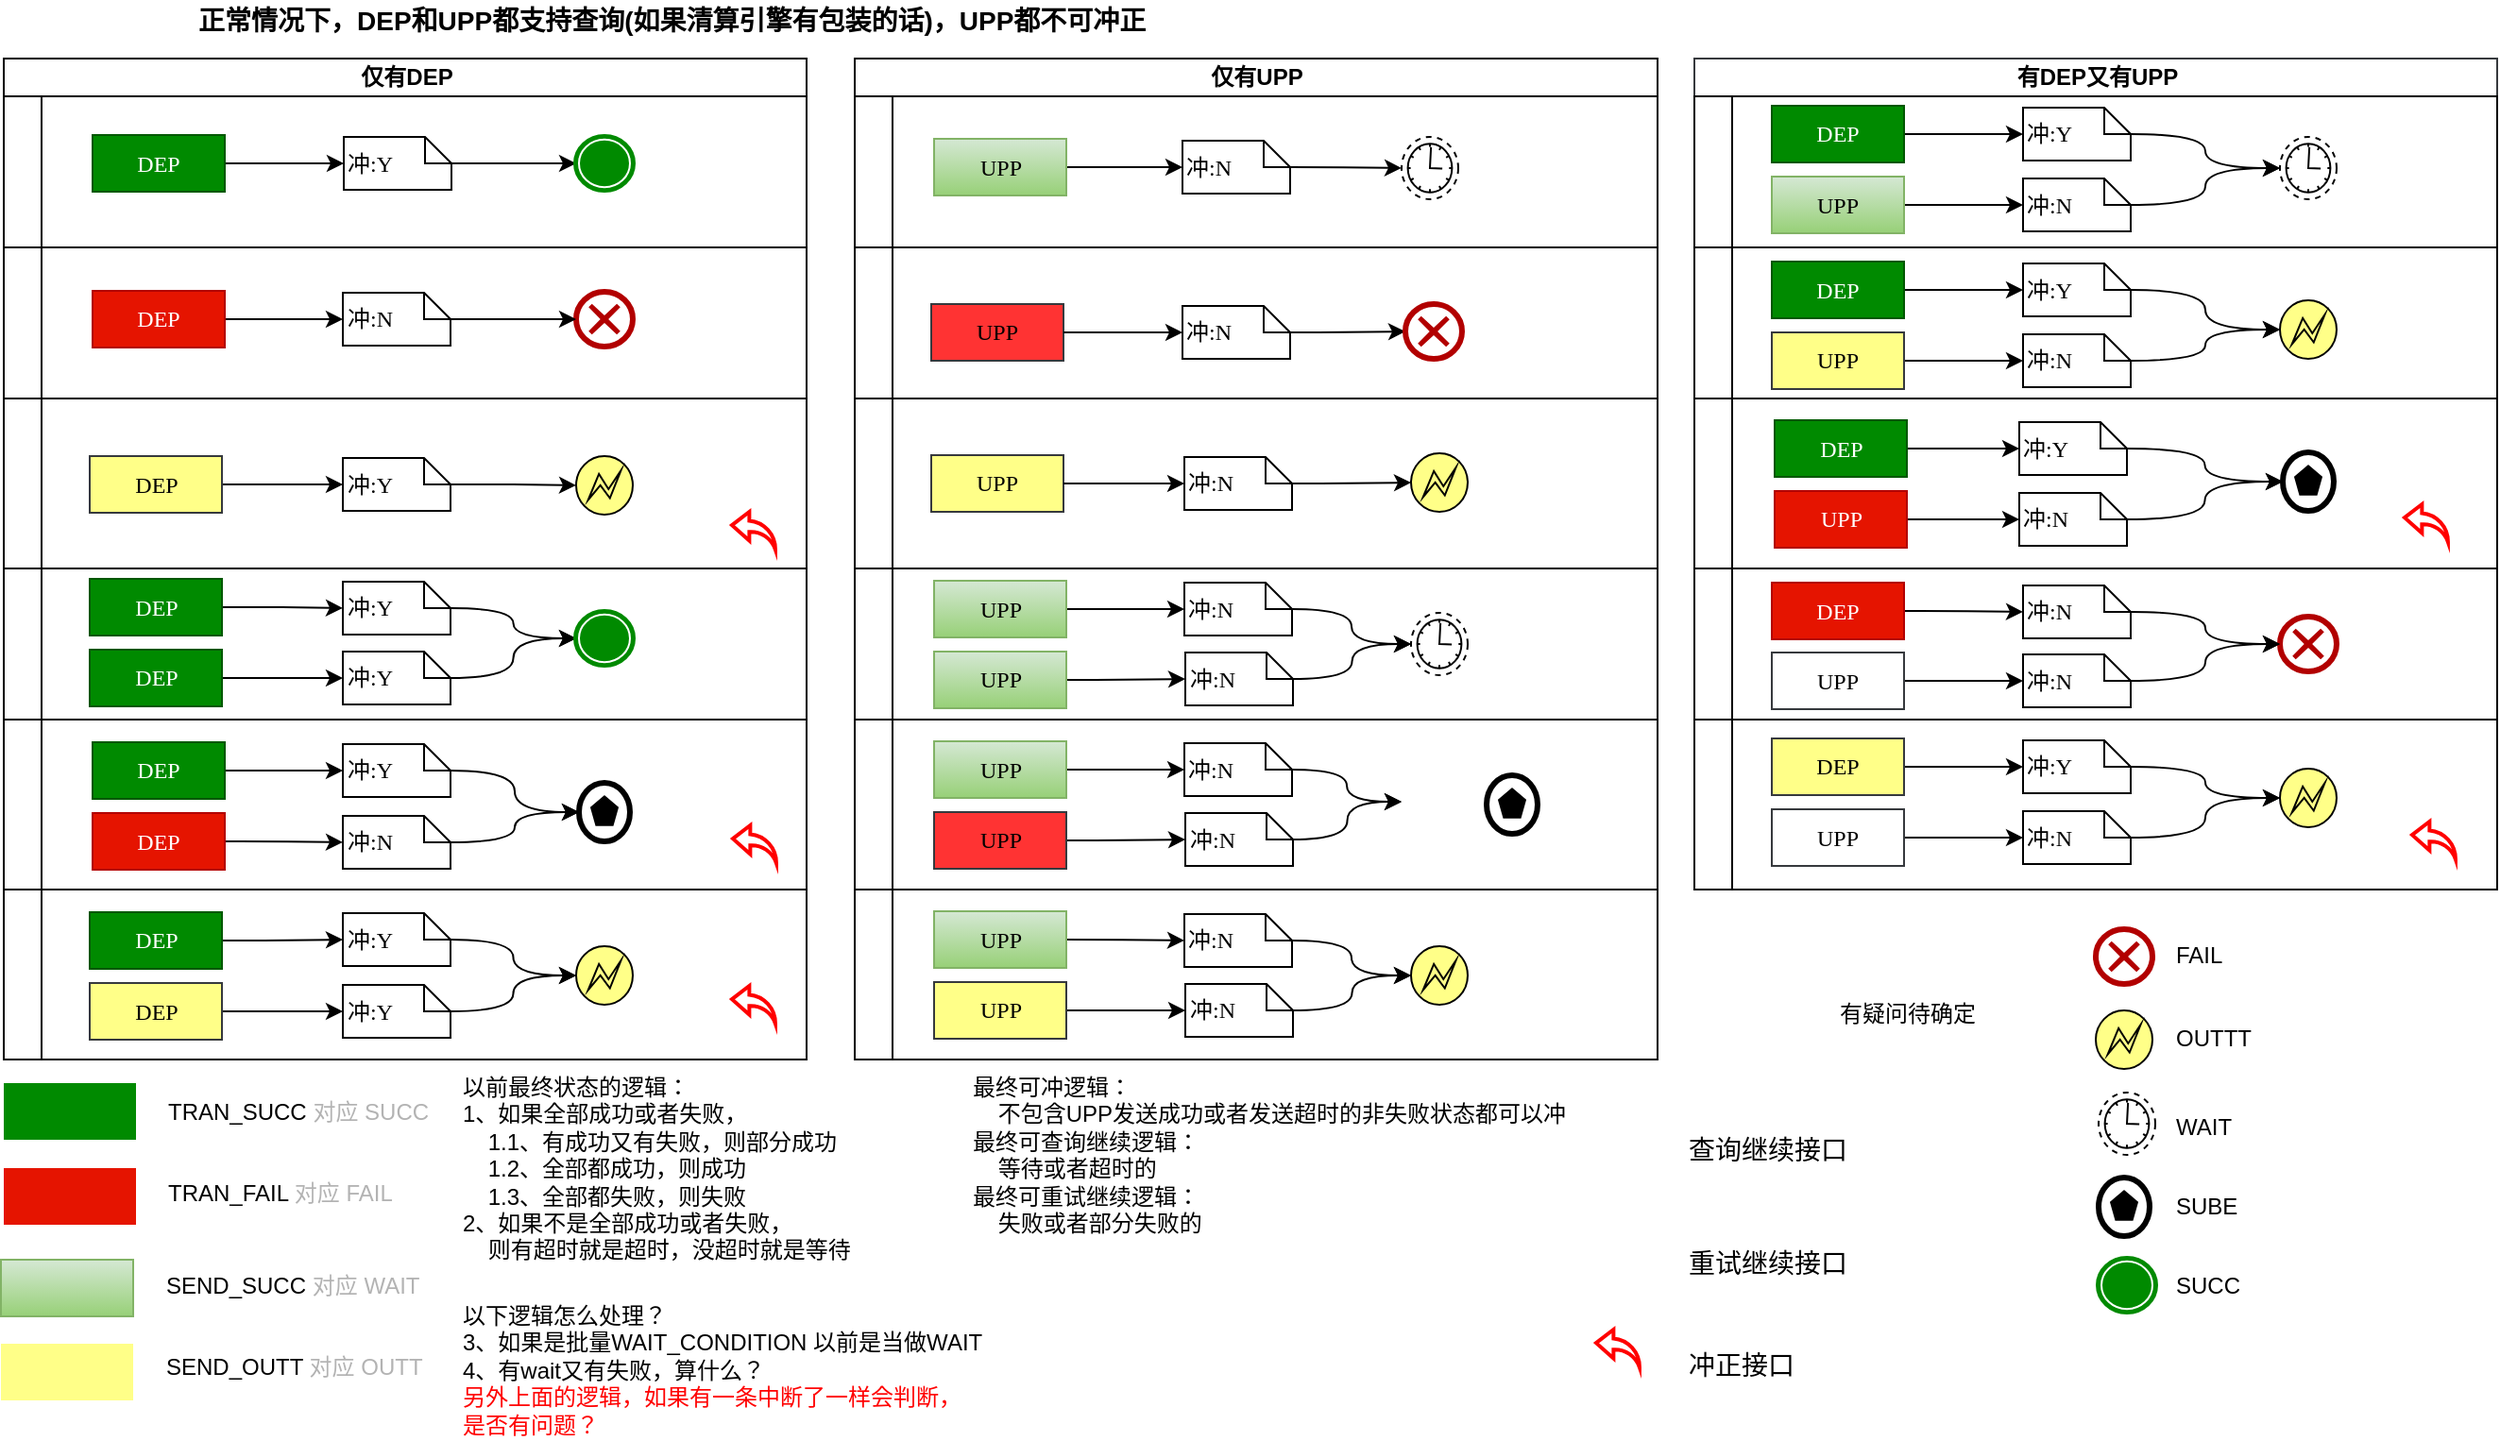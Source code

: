 <mxfile version="11.1.2" type="github"><diagram name="Page-1" id="0783ab3e-0a74-02c8-0abd-f7b4e66b4bec"><mxGraphModel dx="1421" dy="-308" grid="1" gridSize="10" guides="1" tooltips="1" connect="1" arrows="1" fold="1" page="1" pageScale="1" pageWidth="850" pageHeight="1100" background="#ffffff" math="0" shadow="0"><root><mxCell id="0"/><mxCell id="1" parent="0"/><mxCell id="Xp84N5VSveZQH5gxmQ9e-150" value="仅有DEP" style="swimlane;html=1;childLayout=stackLayout;resizeParent=1;resizeParentMax=0;horizontal=1;startSize=20;horizontalStack=0;strokeColor=#000000;fillColor=none;fontColor=#000000;align=center;" parent="1" vertex="1"><mxGeometry x="345" y="1160" width="425" height="530" as="geometry"/></mxCell><mxCell id="Xp84N5VSveZQH5gxmQ9e-151" value="" style="swimlane;html=1;startSize=20;horizontal=0;" parent="Xp84N5VSveZQH5gxmQ9e-150" vertex="1"><mxGeometry y="20" width="425" height="80" as="geometry"/></mxCell><mxCell id="Xp84N5VSveZQH5gxmQ9e-155" style="edgeStyle=orthogonalEdgeStyle;curved=1;orthogonalLoop=1;jettySize=auto;html=1;fontColor=#000000;" parent="Xp84N5VSveZQH5gxmQ9e-151" source="Xp84N5VSveZQH5gxmQ9e-154" target="1c1d494c118603dd-26" edge="1"><mxGeometry relative="1" as="geometry"/></mxCell><mxCell id="Xp84N5VSveZQH5gxmQ9e-154" value="DEP" style="rounded=0;whiteSpace=wrap;html=1;shadow=0;comic=0;labelBackgroundColor=none;strokeColor=#005700;strokeWidth=1;fillColor=#008a00;fontFamily=Verdana;fontSize=12;fontColor=#ffffff;align=center;arcSize=50;" parent="Xp84N5VSveZQH5gxmQ9e-151" vertex="1"><mxGeometry x="47" y="20.5" width="70" height="30" as="geometry"/></mxCell><mxCell id="2yQ0tAP3E5IUkwaD8LWg-22" style="edgeStyle=orthogonalEdgeStyle;rounded=0;orthogonalLoop=1;jettySize=auto;html=1;fontSize=12;" parent="Xp84N5VSveZQH5gxmQ9e-151" source="1c1d494c118603dd-26" target="2yQ0tAP3E5IUkwaD8LWg-20" edge="1"><mxGeometry relative="1" as="geometry"/></mxCell><mxCell id="1c1d494c118603dd-26" value="冲:Y" style="shape=note;whiteSpace=wrap;html=1;rounded=0;shadow=0;comic=0;labelBackgroundColor=none;strokeColor=#000000;strokeWidth=1;fillColor=#ffffff;fontFamily=Verdana;fontSize=12;fontColor=#000000;align=left;size=14;" parent="Xp84N5VSveZQH5gxmQ9e-151" vertex="1"><mxGeometry x="180" y="21.5" width="57" height="28" as="geometry"/></mxCell><mxCell id="2yQ0tAP3E5IUkwaD8LWg-20" value="" style="shape=mxgraph.bpmn.shape;html=1;verticalLabelPosition=bottom;labelBackgroundColor=#ffffff;verticalAlign=top;align=center;perimeter=ellipsePerimeter;outlineConnect=0;outline=end;symbol=terminate;strokeColor=#008A00;" parent="Xp84N5VSveZQH5gxmQ9e-151" vertex="1"><mxGeometry x="303" y="21.5" width="30" height="28" as="geometry"/></mxCell><mxCell id="Xp84N5VSveZQH5gxmQ9e-152" value="" style="swimlane;html=1;startSize=20;horizontal=0;" parent="Xp84N5VSveZQH5gxmQ9e-150" vertex="1"><mxGeometry y="100" width="425" height="80" as="geometry"/></mxCell><mxCell id="2yQ0tAP3E5IUkwaD8LWg-28" style="edgeStyle=orthogonalEdgeStyle;rounded=0;orthogonalLoop=1;jettySize=auto;html=1;entryX=0;entryY=0.5;entryDx=0;entryDy=0;entryPerimeter=0;fontSize=12;" parent="Xp84N5VSveZQH5gxmQ9e-152" source="Xp84N5VSveZQH5gxmQ9e-157" target="2yQ0tAP3E5IUkwaD8LWg-27" edge="1"><mxGeometry relative="1" as="geometry"/></mxCell><mxCell id="Xp84N5VSveZQH5gxmQ9e-157" value="DEP" style="rounded=0;whiteSpace=wrap;html=1;shadow=0;comic=0;labelBackgroundColor=none;strokeColor=#B20000;strokeWidth=1;fillColor=#e51400;fontFamily=Verdana;fontSize=12;fontColor=#ffffff;align=center;arcSize=50;" parent="Xp84N5VSveZQH5gxmQ9e-152" vertex="1"><mxGeometry x="47" y="23" width="70" height="30" as="geometry"/></mxCell><mxCell id="2yQ0tAP3E5IUkwaD8LWg-23" value="" style="shape=mxgraph.bpmn.shape;html=1;verticalLabelPosition=bottom;labelBackgroundColor=#ffffff;verticalAlign=top;align=center;perimeter=ellipsePerimeter;outlineConnect=0;outline=end;symbol=cancel;fillColor=none;strokeColor=#B20000;fontColor=#ffffff;" parent="Xp84N5VSveZQH5gxmQ9e-152" vertex="1"><mxGeometry x="303" y="23.5" width="30" height="29" as="geometry"/></mxCell><mxCell id="2yQ0tAP3E5IUkwaD8LWg-29" style="edgeStyle=orthogonalEdgeStyle;rounded=0;orthogonalLoop=1;jettySize=auto;html=1;fontSize=12;" parent="Xp84N5VSveZQH5gxmQ9e-152" source="2yQ0tAP3E5IUkwaD8LWg-27" target="2yQ0tAP3E5IUkwaD8LWg-23" edge="1"><mxGeometry relative="1" as="geometry"/></mxCell><mxCell id="2yQ0tAP3E5IUkwaD8LWg-27" value="冲:N" style="shape=note;whiteSpace=wrap;html=1;rounded=0;shadow=0;comic=0;labelBackgroundColor=none;strokeColor=#000000;strokeWidth=1;fillColor=#ffffff;fontFamily=Verdana;fontSize=12;fontColor=#000000;align=left;size=14;" parent="Xp84N5VSveZQH5gxmQ9e-152" vertex="1"><mxGeometry x="179.5" y="24" width="57" height="28" as="geometry"/></mxCell><mxCell id="2yQ0tAP3E5IUkwaD8LWg-90" value="" style="shape=image;html=1;verticalAlign=top;verticalLabelPosition=bottom;labelBackgroundColor=#ffffff;imageAspect=0;aspect=fixed;image=https://cdn4.iconfinder.com/data/icons/common-toolbar/36/Redo-2-128.png;strokeColor=#FFFF88;strokeWidth=1;fillColor=#FFFF88;fontSize=14;" parent="Xp84N5VSveZQH5gxmQ9e-152" vertex="1"><mxGeometry x="381" y="20" width="32" height="32" as="geometry"/></mxCell><mxCell id="Xp84N5VSveZQH5gxmQ9e-153" value="" style="swimlane;html=1;startSize=20;horizontal=0;" parent="Xp84N5VSveZQH5gxmQ9e-150" vertex="1"><mxGeometry y="180" width="425" height="90" as="geometry"/></mxCell><mxCell id="2yQ0tAP3E5IUkwaD8LWg-31" style="edgeStyle=orthogonalEdgeStyle;rounded=0;orthogonalLoop=1;jettySize=auto;html=1;entryX=0;entryY=0.5;entryDx=0;entryDy=0;entryPerimeter=0;fontSize=12;" parent="Xp84N5VSveZQH5gxmQ9e-153" source="Xp84N5VSveZQH5gxmQ9e-167" target="2yQ0tAP3E5IUkwaD8LWg-30" edge="1"><mxGeometry relative="1" as="geometry"/></mxCell><mxCell id="Xp84N5VSveZQH5gxmQ9e-167" value="DEP" style="rounded=0;whiteSpace=wrap;html=1;shadow=0;comic=0;labelBackgroundColor=none;strokeColor=#36393d;strokeWidth=1;fillColor=#ffff88;fontFamily=Verdana;fontSize=12;align=center;arcSize=50;" parent="Xp84N5VSveZQH5gxmQ9e-153" vertex="1"><mxGeometry x="45.5" y="30.5" width="70" height="30" as="geometry"/></mxCell><mxCell id="2yQ0tAP3E5IUkwaD8LWg-25" value="" style="shape=mxgraph.bpmn.shape;html=1;verticalLabelPosition=bottom;labelBackgroundColor=#ffffff;verticalAlign=top;align=center;perimeter=ellipsePerimeter;outlineConnect=0;outline=eventInt;symbol=error;fillColor=#FFFF88;" parent="Xp84N5VSveZQH5gxmQ9e-153" vertex="1"><mxGeometry x="303" y="30.5" width="30" height="31" as="geometry"/></mxCell><mxCell id="2yQ0tAP3E5IUkwaD8LWg-32" style="edgeStyle=orthogonalEdgeStyle;rounded=0;orthogonalLoop=1;jettySize=auto;html=1;fontSize=12;" parent="Xp84N5VSveZQH5gxmQ9e-153" source="2yQ0tAP3E5IUkwaD8LWg-30" target="2yQ0tAP3E5IUkwaD8LWg-25" edge="1"><mxGeometry relative="1" as="geometry"/></mxCell><mxCell id="2yQ0tAP3E5IUkwaD8LWg-30" value="冲:Y" style="shape=note;whiteSpace=wrap;html=1;rounded=0;shadow=0;comic=0;labelBackgroundColor=none;strokeColor=#000000;strokeWidth=1;fillColor=#ffffff;fontFamily=Verdana;fontSize=12;fontColor=#000000;align=left;size=14;" parent="Xp84N5VSveZQH5gxmQ9e-153" vertex="1"><mxGeometry x="179.5" y="31.5" width="57" height="28" as="geometry"/></mxCell><mxCell id="2yQ0tAP3E5IUkwaD8LWg-91" value="" style="shape=image;html=1;verticalAlign=top;verticalLabelPosition=bottom;labelBackgroundColor=#ffffff;imageAspect=0;aspect=fixed;image=https://cdn1.iconfinder.com/data/icons/material-core/18/search-128.png;strokeColor=#000000;strokeWidth=1;fillColor=none;fontSize=14;" parent="Xp84N5VSveZQH5gxmQ9e-153" vertex="1"><mxGeometry x="382" y="10.5" width="31" height="31" as="geometry"/></mxCell><mxCell id="2yQ0tAP3E5IUkwaD8LWg-92" value="" style="html=1;verticalLabelPosition=bottom;align=center;labelBackgroundColor=#ffffff;verticalAlign=top;strokeWidth=2;strokeColor=#FF0000;fillColor=#ffffff;shadow=0;dashed=0;shape=mxgraph.ios7.icons.back;fontSize=14;" parent="Xp84N5VSveZQH5gxmQ9e-153" vertex="1"><mxGeometry x="385.5" y="60" width="23" height="20" as="geometry"/></mxCell><mxCell id="Xp84N5VSveZQH5gxmQ9e-165" value="" style="swimlane;html=1;startSize=20;horizontal=0;" parent="Xp84N5VSveZQH5gxmQ9e-150" vertex="1"><mxGeometry y="270" width="425" height="80" as="geometry"/></mxCell><mxCell id="2yQ0tAP3E5IUkwaD8LWg-35" style="edgeStyle=orthogonalEdgeStyle;rounded=0;orthogonalLoop=1;jettySize=auto;html=1;fontSize=12;" parent="Xp84N5VSveZQH5gxmQ9e-165" source="Xp84N5VSveZQH5gxmQ9e-306" target="2yQ0tAP3E5IUkwaD8LWg-33" edge="1"><mxGeometry relative="1" as="geometry"/></mxCell><mxCell id="Xp84N5VSveZQH5gxmQ9e-306" value="DEP" style="rounded=0;whiteSpace=wrap;html=1;shadow=0;comic=0;labelBackgroundColor=none;strokeColor=#005700;strokeWidth=1;fillColor=#008a00;fontFamily=Verdana;fontSize=12;align=center;arcSize=50;fontColor=#ffffff;" parent="Xp84N5VSveZQH5gxmQ9e-165" vertex="1"><mxGeometry x="45.5" y="5.5" width="70" height="30" as="geometry"/></mxCell><mxCell id="2yQ0tAP3E5IUkwaD8LWg-36" style="edgeStyle=orthogonalEdgeStyle;rounded=0;orthogonalLoop=1;jettySize=auto;html=1;fontSize=12;" parent="Xp84N5VSveZQH5gxmQ9e-165" source="Xp84N5VSveZQH5gxmQ9e-309" target="2yQ0tAP3E5IUkwaD8LWg-34" edge="1"><mxGeometry relative="1" as="geometry"/></mxCell><mxCell id="Xp84N5VSveZQH5gxmQ9e-309" value="DEP" style="rounded=0;whiteSpace=wrap;html=1;shadow=0;comic=0;labelBackgroundColor=none;strokeColor=#005700;strokeWidth=1;fillColor=#008a00;fontFamily=Verdana;fontSize=12;align=center;arcSize=50;fontColor=#ffffff;" parent="Xp84N5VSveZQH5gxmQ9e-165" vertex="1"><mxGeometry x="45.5" y="43" width="70" height="30" as="geometry"/></mxCell><mxCell id="2yQ0tAP3E5IUkwaD8LWg-38" style="edgeStyle=orthogonalEdgeStyle;orthogonalLoop=1;jettySize=auto;html=1;fontSize=12;curved=1;" parent="Xp84N5VSveZQH5gxmQ9e-165" source="2yQ0tAP3E5IUkwaD8LWg-33" target="2yQ0tAP3E5IUkwaD8LWg-37" edge="1"><mxGeometry relative="1" as="geometry"/></mxCell><mxCell id="2yQ0tAP3E5IUkwaD8LWg-33" value="冲:Y" style="shape=note;whiteSpace=wrap;html=1;rounded=0;shadow=0;comic=0;labelBackgroundColor=none;strokeColor=#000000;strokeWidth=1;fillColor=#ffffff;fontFamily=Verdana;fontSize=12;fontColor=#000000;align=left;size=14;" parent="Xp84N5VSveZQH5gxmQ9e-165" vertex="1"><mxGeometry x="179.5" y="7" width="57" height="28" as="geometry"/></mxCell><mxCell id="2yQ0tAP3E5IUkwaD8LWg-39" style="edgeStyle=orthogonalEdgeStyle;curved=1;orthogonalLoop=1;jettySize=auto;html=1;fontSize=12;" parent="Xp84N5VSveZQH5gxmQ9e-165" source="2yQ0tAP3E5IUkwaD8LWg-34" target="2yQ0tAP3E5IUkwaD8LWg-37" edge="1"><mxGeometry relative="1" as="geometry"/></mxCell><mxCell id="2yQ0tAP3E5IUkwaD8LWg-34" value="冲:Y" style="shape=note;whiteSpace=wrap;html=1;rounded=0;shadow=0;comic=0;labelBackgroundColor=none;strokeColor=#000000;strokeWidth=1;fillColor=#ffffff;fontFamily=Verdana;fontSize=12;fontColor=#000000;align=left;size=14;" parent="Xp84N5VSveZQH5gxmQ9e-165" vertex="1"><mxGeometry x="179.5" y="44" width="57" height="28" as="geometry"/></mxCell><mxCell id="2yQ0tAP3E5IUkwaD8LWg-37" value="" style="shape=mxgraph.bpmn.shape;html=1;verticalLabelPosition=bottom;labelBackgroundColor=#ffffff;verticalAlign=top;align=center;perimeter=ellipsePerimeter;outlineConnect=0;outline=end;symbol=terminate;strokeColor=#008A00;" parent="Xp84N5VSveZQH5gxmQ9e-165" vertex="1"><mxGeometry x="303" y="23" width="30" height="28" as="geometry"/></mxCell><mxCell id="Xp84N5VSveZQH5gxmQ9e-171" value="" style="swimlane;html=1;startSize=20;horizontal=0;" parent="Xp84N5VSveZQH5gxmQ9e-150" vertex="1"><mxGeometry y="350" width="425" height="90" as="geometry"/></mxCell><mxCell id="2yQ0tAP3E5IUkwaD8LWg-43" style="edgeStyle=orthogonalEdgeStyle;curved=1;orthogonalLoop=1;jettySize=auto;html=1;fontSize=12;" parent="Xp84N5VSveZQH5gxmQ9e-171" source="Xp84N5VSveZQH5gxmQ9e-156" target="2yQ0tAP3E5IUkwaD8LWg-41" edge="1"><mxGeometry relative="1" as="geometry"/></mxCell><mxCell id="Xp84N5VSveZQH5gxmQ9e-156" value="DEP" style="rounded=0;whiteSpace=wrap;html=1;shadow=0;comic=0;labelBackgroundColor=none;strokeColor=#005700;strokeWidth=1;fillColor=#008a00;fontFamily=Verdana;fontSize=12;fontColor=#ffffff;align=center;arcSize=50;" parent="Xp84N5VSveZQH5gxmQ9e-171" vertex="1"><mxGeometry x="47" y="12" width="70" height="30" as="geometry"/></mxCell><mxCell id="2yQ0tAP3E5IUkwaD8LWg-44" style="edgeStyle=orthogonalEdgeStyle;curved=1;orthogonalLoop=1;jettySize=auto;html=1;fontSize=12;" parent="Xp84N5VSveZQH5gxmQ9e-171" source="Xp84N5VSveZQH5gxmQ9e-162" target="2yQ0tAP3E5IUkwaD8LWg-42" edge="1"><mxGeometry relative="1" as="geometry"/></mxCell><mxCell id="Xp84N5VSveZQH5gxmQ9e-162" value="DEP" style="rounded=0;whiteSpace=wrap;html=1;shadow=0;comic=0;labelBackgroundColor=none;strokeColor=#B20000;strokeWidth=1;fillColor=#e51400;fontFamily=Verdana;fontSize=12;fontColor=#ffffff;align=center;arcSize=50;" parent="Xp84N5VSveZQH5gxmQ9e-171" vertex="1"><mxGeometry x="47" y="49.5" width="70" height="30" as="geometry"/></mxCell><mxCell id="2yQ0tAP3E5IUkwaD8LWg-40" value="" style="shape=mxgraph.bpmn.shape;html=1;verticalLabelPosition=bottom;labelBackgroundColor=#ffffff;verticalAlign=top;align=center;perimeter=ellipsePerimeter;outlineConnect=0;outline=end;symbol=multiple;" parent="Xp84N5VSveZQH5gxmQ9e-171" vertex="1"><mxGeometry x="304.5" y="33.5" width="27" height="31" as="geometry"/></mxCell><mxCell id="2yQ0tAP3E5IUkwaD8LWg-45" style="edgeStyle=orthogonalEdgeStyle;curved=1;orthogonalLoop=1;jettySize=auto;html=1;fontSize=12;" parent="Xp84N5VSveZQH5gxmQ9e-171" source="2yQ0tAP3E5IUkwaD8LWg-41" target="2yQ0tAP3E5IUkwaD8LWg-40" edge="1"><mxGeometry relative="1" as="geometry"/></mxCell><mxCell id="2yQ0tAP3E5IUkwaD8LWg-41" value="冲:Y" style="shape=note;whiteSpace=wrap;html=1;rounded=0;shadow=0;comic=0;labelBackgroundColor=none;strokeColor=#000000;strokeWidth=1;fillColor=#ffffff;fontFamily=Verdana;fontSize=12;fontColor=#000000;align=left;size=14;" parent="Xp84N5VSveZQH5gxmQ9e-171" vertex="1"><mxGeometry x="179.5" y="13" width="57" height="28" as="geometry"/></mxCell><mxCell id="2yQ0tAP3E5IUkwaD8LWg-47" style="edgeStyle=orthogonalEdgeStyle;curved=1;orthogonalLoop=1;jettySize=auto;html=1;fontSize=12;" parent="Xp84N5VSveZQH5gxmQ9e-171" source="2yQ0tAP3E5IUkwaD8LWg-42" target="2yQ0tAP3E5IUkwaD8LWg-40" edge="1"><mxGeometry relative="1" as="geometry"/></mxCell><mxCell id="2yQ0tAP3E5IUkwaD8LWg-42" value="冲:N" style="shape=note;whiteSpace=wrap;html=1;rounded=0;shadow=0;comic=0;labelBackgroundColor=none;strokeColor=#000000;strokeWidth=1;fillColor=#ffffff;fontFamily=Verdana;fontSize=12;fontColor=#000000;align=left;size=14;" parent="Xp84N5VSveZQH5gxmQ9e-171" vertex="1"><mxGeometry x="179.5" y="51" width="57" height="28" as="geometry"/></mxCell><mxCell id="2yQ0tAP3E5IUkwaD8LWg-93" value="" style="shape=image;html=1;verticalAlign=top;verticalLabelPosition=bottom;labelBackgroundColor=#ffffff;imageAspect=0;aspect=fixed;image=https://cdn4.iconfinder.com/data/icons/common-toolbar/36/Redo-2-128.png;strokeColor=#FFFF88;strokeWidth=1;fillColor=#FFFF88;fontSize=14;" parent="Xp84N5VSveZQH5gxmQ9e-171" vertex="1"><mxGeometry x="381" y="10" width="32" height="32" as="geometry"/></mxCell><mxCell id="2yQ0tAP3E5IUkwaD8LWg-94" value="" style="html=1;verticalLabelPosition=bottom;align=center;labelBackgroundColor=#ffffff;verticalAlign=top;strokeWidth=2;strokeColor=#FF0000;fillColor=#ffffff;shadow=0;dashed=0;shape=mxgraph.ios7.icons.back;fontSize=14;" parent="Xp84N5VSveZQH5gxmQ9e-171" vertex="1"><mxGeometry x="386" y="56" width="23" height="20" as="geometry"/></mxCell><mxCell id="Xp84N5VSveZQH5gxmQ9e-304" value="" style="swimlane;html=1;startSize=20;horizontal=0;" parent="Xp84N5VSveZQH5gxmQ9e-150" vertex="1"><mxGeometry y="440" width="425" height="90" as="geometry"/></mxCell><mxCell id="2yQ0tAP3E5IUkwaD8LWg-51" style="edgeStyle=orthogonalEdgeStyle;curved=1;orthogonalLoop=1;jettySize=auto;html=1;fontSize=12;" parent="Xp84N5VSveZQH5gxmQ9e-304" source="Xp84N5VSveZQH5gxmQ9e-173" target="2yQ0tAP3E5IUkwaD8LWg-49" edge="1"><mxGeometry relative="1" as="geometry"/></mxCell><mxCell id="Xp84N5VSveZQH5gxmQ9e-173" value="DEP" style="rounded=0;whiteSpace=wrap;html=1;shadow=0;comic=0;labelBackgroundColor=none;strokeColor=#005700;strokeWidth=1;fillColor=#008a00;fontFamily=Verdana;fontSize=12;align=center;arcSize=50;fontColor=#ffffff;" parent="Xp84N5VSveZQH5gxmQ9e-304" vertex="1"><mxGeometry x="45.5" y="12" width="70" height="30" as="geometry"/></mxCell><mxCell id="2yQ0tAP3E5IUkwaD8LWg-52" style="edgeStyle=orthogonalEdgeStyle;curved=1;orthogonalLoop=1;jettySize=auto;html=1;entryX=0;entryY=0.5;entryDx=0;entryDy=0;entryPerimeter=0;fontSize=12;" parent="Xp84N5VSveZQH5gxmQ9e-304" source="Xp84N5VSveZQH5gxmQ9e-175" target="2yQ0tAP3E5IUkwaD8LWg-50" edge="1"><mxGeometry relative="1" as="geometry"/></mxCell><mxCell id="Xp84N5VSveZQH5gxmQ9e-175" value="DEP" style="rounded=0;whiteSpace=wrap;html=1;shadow=0;comic=0;labelBackgroundColor=none;strokeColor=#36393d;strokeWidth=1;fillColor=#ffff88;fontFamily=Verdana;fontSize=12;align=center;arcSize=50;" parent="Xp84N5VSveZQH5gxmQ9e-304" vertex="1"><mxGeometry x="45.5" y="49.5" width="70" height="30" as="geometry"/></mxCell><mxCell id="2yQ0tAP3E5IUkwaD8LWg-48" value="" style="shape=mxgraph.bpmn.shape;html=1;verticalLabelPosition=bottom;labelBackgroundColor=#ffffff;verticalAlign=top;align=center;perimeter=ellipsePerimeter;outlineConnect=0;outline=eventInt;symbol=error;fillColor=#FFFF88;" parent="Xp84N5VSveZQH5gxmQ9e-304" vertex="1"><mxGeometry x="303" y="30" width="30" height="31" as="geometry"/></mxCell><mxCell id="2yQ0tAP3E5IUkwaD8LWg-53" style="edgeStyle=orthogonalEdgeStyle;curved=1;orthogonalLoop=1;jettySize=auto;html=1;fontSize=12;" parent="Xp84N5VSveZQH5gxmQ9e-304" source="2yQ0tAP3E5IUkwaD8LWg-49" target="2yQ0tAP3E5IUkwaD8LWg-48" edge="1"><mxGeometry relative="1" as="geometry"/></mxCell><mxCell id="2yQ0tAP3E5IUkwaD8LWg-49" value="冲:Y" style="shape=note;whiteSpace=wrap;html=1;rounded=0;shadow=0;comic=0;labelBackgroundColor=none;strokeColor=#000000;strokeWidth=1;fillColor=#ffffff;fontFamily=Verdana;fontSize=12;fontColor=#000000;align=left;size=14;" parent="Xp84N5VSveZQH5gxmQ9e-304" vertex="1"><mxGeometry x="179.5" y="12.5" width="57" height="28" as="geometry"/></mxCell><mxCell id="2yQ0tAP3E5IUkwaD8LWg-54" style="edgeStyle=orthogonalEdgeStyle;curved=1;orthogonalLoop=1;jettySize=auto;html=1;fontSize=12;" parent="Xp84N5VSveZQH5gxmQ9e-304" source="2yQ0tAP3E5IUkwaD8LWg-50" target="2yQ0tAP3E5IUkwaD8LWg-48" edge="1"><mxGeometry relative="1" as="geometry"/></mxCell><mxCell id="2yQ0tAP3E5IUkwaD8LWg-50" value="冲:Y" style="shape=note;whiteSpace=wrap;html=1;rounded=0;shadow=0;comic=0;labelBackgroundColor=none;strokeColor=#000000;strokeWidth=1;fillColor=#ffffff;fontFamily=Verdana;fontSize=12;fontColor=#000000;align=left;size=14;" parent="Xp84N5VSveZQH5gxmQ9e-304" vertex="1"><mxGeometry x="179.5" y="50.5" width="57" height="28" as="geometry"/></mxCell><mxCell id="2yQ0tAP3E5IUkwaD8LWg-95" value="" style="shape=image;html=1;verticalAlign=top;verticalLabelPosition=bottom;labelBackgroundColor=#ffffff;imageAspect=0;aspect=fixed;image=https://cdn1.iconfinder.com/data/icons/material-core/18/search-128.png;strokeColor=#000000;strokeWidth=1;fillColor=none;fontSize=14;" parent="Xp84N5VSveZQH5gxmQ9e-304" vertex="1"><mxGeometry x="381" y="10.5" width="31" height="31" as="geometry"/></mxCell><mxCell id="2yQ0tAP3E5IUkwaD8LWg-96" value="" style="html=1;verticalLabelPosition=bottom;align=center;labelBackgroundColor=#ffffff;verticalAlign=top;strokeWidth=2;strokeColor=#FF0000;fillColor=#ffffff;shadow=0;dashed=0;shape=mxgraph.ios7.icons.back;fontSize=14;" parent="Xp84N5VSveZQH5gxmQ9e-304" vertex="1"><mxGeometry x="385.5" y="51" width="23" height="20" as="geometry"/></mxCell><mxCell id="Xp84N5VSveZQH5gxmQ9e-208" value="仅有UPP" style="swimlane;html=1;childLayout=stackLayout;resizeParent=1;resizeParentMax=0;horizontal=1;startSize=20;horizontalStack=0;strokeColor=#000000;fillColor=none;fontColor=#000000;align=center;" parent="1" vertex="1"><mxGeometry x="795.5" y="1160" width="425" height="530" as="geometry"/></mxCell><mxCell id="Xp84N5VSveZQH5gxmQ9e-213" value="" style="swimlane;html=1;startSize=20;horizontal=0;" parent="Xp84N5VSveZQH5gxmQ9e-208" vertex="1"><mxGeometry y="20" width="425" height="80" as="geometry"/></mxCell><mxCell id="Xp84N5VSveZQH5gxmQ9e-214" style="edgeStyle=orthogonalEdgeStyle;curved=1;orthogonalLoop=1;jettySize=auto;html=1;entryX=0;entryY=0.5;entryDx=0;entryDy=0;entryPerimeter=0;fontColor=#000000;" parent="Xp84N5VSveZQH5gxmQ9e-213" source="Xp84N5VSveZQH5gxmQ9e-215" target="2yQ0tAP3E5IUkwaD8LWg-99" edge="1"><mxGeometry relative="1" as="geometry"><mxPoint x="202.5" y="38" as="targetPoint"/></mxGeometry></mxCell><mxCell id="Xp84N5VSveZQH5gxmQ9e-215" value="UPP" style="rounded=0;whiteSpace=wrap;html=1;shadow=0;comic=0;labelBackgroundColor=none;strokeColor=#82b366;strokeWidth=1;fillColor=#d5e8d4;fontFamily=Verdana;fontSize=12;align=center;arcSize=50;gradientColor=#97d077;" parent="Xp84N5VSveZQH5gxmQ9e-213" vertex="1"><mxGeometry x="42" y="22.5" width="70" height="30" as="geometry"/></mxCell><mxCell id="2yQ0tAP3E5IUkwaD8LWg-98" value="" style="shape=mxgraph.bpmn.shape;html=1;verticalLabelPosition=bottom;labelBackgroundColor=#ffffff;verticalAlign=top;align=center;perimeter=ellipsePerimeter;outlineConnect=0;outline=eventNonint;symbol=timer;" parent="Xp84N5VSveZQH5gxmQ9e-213" vertex="1"><mxGeometry x="289.5" y="21.5" width="30" height="33" as="geometry"/></mxCell><mxCell id="2yQ0tAP3E5IUkwaD8LWg-100" style="edgeStyle=orthogonalEdgeStyle;curved=1;orthogonalLoop=1;jettySize=auto;html=1;fontSize=14;" parent="Xp84N5VSveZQH5gxmQ9e-213" source="2yQ0tAP3E5IUkwaD8LWg-99" target="2yQ0tAP3E5IUkwaD8LWg-98" edge="1"><mxGeometry relative="1" as="geometry"/></mxCell><mxCell id="2yQ0tAP3E5IUkwaD8LWg-99" value="冲:N" style="shape=note;whiteSpace=wrap;html=1;rounded=0;shadow=0;comic=0;labelBackgroundColor=none;strokeColor=#000000;strokeWidth=1;fillColor=#ffffff;fontFamily=Verdana;fontSize=12;fontColor=#000000;align=left;size=14;" parent="Xp84N5VSveZQH5gxmQ9e-213" vertex="1"><mxGeometry x="173.5" y="23.5" width="57" height="28" as="geometry"/></mxCell><mxCell id="2yQ0tAP3E5IUkwaD8LWg-130" value="" style="shape=image;html=1;verticalAlign=top;verticalLabelPosition=bottom;labelBackgroundColor=#ffffff;imageAspect=0;aspect=fixed;image=https://cdn1.iconfinder.com/data/icons/material-core/18/search-128.png;strokeColor=#000000;strokeWidth=1;fillColor=none;fontSize=14;" parent="Xp84N5VSveZQH5gxmQ9e-213" vertex="1"><mxGeometry x="372" y="22" width="31" height="31" as="geometry"/></mxCell><mxCell id="Xp84N5VSveZQH5gxmQ9e-217" value="" style="swimlane;html=1;startSize=20;horizontal=0;" parent="Xp84N5VSveZQH5gxmQ9e-208" vertex="1"><mxGeometry y="100" width="425" height="80" as="geometry"/></mxCell><mxCell id="TqLf2oX0vxiRVmyzg1xC-12" value="UPP" style="rounded=0;whiteSpace=wrap;html=1;shadow=0;comic=0;labelBackgroundColor=none;strokeColor=#36393d;strokeWidth=1;fillColor=#FF3333;fontFamily=Verdana;fontSize=12;align=center;arcSize=50;" parent="Xp84N5VSveZQH5gxmQ9e-217" vertex="1"><mxGeometry x="40.5" y="30" width="70" height="30" as="geometry"/></mxCell><mxCell id="TqLf2oX0vxiRVmyzg1xC-14" style="edgeStyle=orthogonalEdgeStyle;curved=1;orthogonalLoop=1;jettySize=auto;html=1;entryX=0;entryY=0.5;entryDx=0;entryDy=0;entryPerimeter=0;fontColor=#000000;" parent="Xp84N5VSveZQH5gxmQ9e-217" source="TqLf2oX0vxiRVmyzg1xC-12" target="2yQ0tAP3E5IUkwaD8LWg-101" edge="1"><mxGeometry relative="1" as="geometry"><mxPoint x="202.5" y="45" as="targetPoint"/></mxGeometry></mxCell><mxCell id="2yQ0tAP3E5IUkwaD8LWg-110" style="edgeStyle=orthogonalEdgeStyle;curved=1;orthogonalLoop=1;jettySize=auto;html=1;fontSize=14;" parent="Xp84N5VSveZQH5gxmQ9e-217" source="2yQ0tAP3E5IUkwaD8LWg-101" target="2yQ0tAP3E5IUkwaD8LWg-105" edge="1"><mxGeometry relative="1" as="geometry"/></mxCell><mxCell id="2yQ0tAP3E5IUkwaD8LWg-101" value="冲:N" style="shape=note;whiteSpace=wrap;html=1;rounded=0;shadow=0;comic=0;labelBackgroundColor=none;strokeColor=#000000;strokeWidth=1;fillColor=#ffffff;fontFamily=Verdana;fontSize=12;fontColor=#000000;align=left;size=14;" parent="Xp84N5VSveZQH5gxmQ9e-217" vertex="1"><mxGeometry x="173.5" y="31" width="57" height="28" as="geometry"/></mxCell><mxCell id="2yQ0tAP3E5IUkwaD8LWg-105" value="" style="shape=mxgraph.bpmn.shape;html=1;verticalLabelPosition=bottom;labelBackgroundColor=#ffffff;verticalAlign=top;align=center;perimeter=ellipsePerimeter;outlineConnect=0;outline=end;symbol=cancel;fillColor=none;strokeColor=#B20000;fontColor=#ffffff;" parent="Xp84N5VSveZQH5gxmQ9e-217" vertex="1"><mxGeometry x="291.5" y="30" width="30" height="29" as="geometry"/></mxCell><mxCell id="2yQ0tAP3E5IUkwaD8LWg-131" value="" style="shape=image;html=1;verticalAlign=top;verticalLabelPosition=bottom;labelBackgroundColor=#ffffff;imageAspect=0;aspect=fixed;image=https://cdn4.iconfinder.com/data/icons/common-toolbar/36/Redo-2-128.png;strokeColor=#FFFF88;strokeWidth=1;fillColor=#FFFF88;fontSize=14;" parent="Xp84N5VSveZQH5gxmQ9e-217" vertex="1"><mxGeometry x="371.5" y="29" width="32" height="32" as="geometry"/></mxCell><mxCell id="Xp84N5VSveZQH5gxmQ9e-227" value="" style="swimlane;html=1;startSize=20;horizontal=0;" parent="Xp84N5VSveZQH5gxmQ9e-208" vertex="1"><mxGeometry y="180" width="425" height="90" as="geometry"/></mxCell><mxCell id="Xp84N5VSveZQH5gxmQ9e-225" value="UPP" style="rounded=0;whiteSpace=wrap;html=1;shadow=0;comic=0;labelBackgroundColor=none;strokeColor=#36393d;strokeWidth=1;fillColor=#ffff88;fontFamily=Verdana;fontSize=12;align=center;arcSize=50;" parent="Xp84N5VSveZQH5gxmQ9e-227" vertex="1"><mxGeometry x="40.5" y="30" width="70" height="30" as="geometry"/></mxCell><mxCell id="Xp84N5VSveZQH5gxmQ9e-224" style="edgeStyle=orthogonalEdgeStyle;curved=1;orthogonalLoop=1;jettySize=auto;html=1;entryX=0;entryY=0.5;entryDx=0;entryDy=0;entryPerimeter=0;fontColor=#000000;" parent="Xp84N5VSveZQH5gxmQ9e-227" source="Xp84N5VSveZQH5gxmQ9e-225" target="2yQ0tAP3E5IUkwaD8LWg-102" edge="1"><mxGeometry relative="1" as="geometry"><mxPoint x="202.5" y="45" as="targetPoint"/></mxGeometry></mxCell><mxCell id="2yQ0tAP3E5IUkwaD8LWg-111" style="edgeStyle=orthogonalEdgeStyle;curved=1;orthogonalLoop=1;jettySize=auto;html=1;entryX=0;entryY=0.5;entryDx=0;entryDy=0;fontSize=14;" parent="Xp84N5VSveZQH5gxmQ9e-227" source="2yQ0tAP3E5IUkwaD8LWg-102" target="2yQ0tAP3E5IUkwaD8LWg-106" edge="1"><mxGeometry relative="1" as="geometry"/></mxCell><mxCell id="2yQ0tAP3E5IUkwaD8LWg-102" value="冲:N" style="shape=note;whiteSpace=wrap;html=1;rounded=0;shadow=0;comic=0;labelBackgroundColor=none;strokeColor=#000000;strokeWidth=1;fillColor=#ffffff;fontFamily=Verdana;fontSize=12;fontColor=#000000;align=left;size=14;" parent="Xp84N5VSveZQH5gxmQ9e-227" vertex="1"><mxGeometry x="174.5" y="31" width="57" height="28" as="geometry"/></mxCell><mxCell id="2yQ0tAP3E5IUkwaD8LWg-106" value="" style="shape=mxgraph.bpmn.shape;html=1;verticalLabelPosition=bottom;labelBackgroundColor=#ffffff;verticalAlign=top;align=center;perimeter=ellipsePerimeter;outlineConnect=0;outline=eventInt;symbol=error;fillColor=#FFFF88;" parent="Xp84N5VSveZQH5gxmQ9e-227" vertex="1"><mxGeometry x="294.5" y="29" width="30" height="31" as="geometry"/></mxCell><mxCell id="2yQ0tAP3E5IUkwaD8LWg-132" value="" style="shape=image;html=1;verticalAlign=top;verticalLabelPosition=bottom;labelBackgroundColor=#ffffff;imageAspect=0;aspect=fixed;image=https://cdn1.iconfinder.com/data/icons/material-core/18/search-128.png;strokeColor=#000000;strokeWidth=1;fillColor=none;fontSize=14;" parent="Xp84N5VSveZQH5gxmQ9e-227" vertex="1"><mxGeometry x="377" y="31" width="31" height="31" as="geometry"/></mxCell><mxCell id="Xp84N5VSveZQH5gxmQ9e-310" value="" style="swimlane;html=1;startSize=20;horizontal=0;" parent="Xp84N5VSveZQH5gxmQ9e-208" vertex="1"><mxGeometry y="270" width="425" height="80" as="geometry"/></mxCell><mxCell id="2yQ0tAP3E5IUkwaD8LWg-114" style="edgeStyle=orthogonalEdgeStyle;curved=1;orthogonalLoop=1;jettySize=auto;html=1;fontSize=14;" parent="Xp84N5VSveZQH5gxmQ9e-310" source="Xp84N5VSveZQH5gxmQ9e-229" target="2yQ0tAP3E5IUkwaD8LWg-112" edge="1"><mxGeometry relative="1" as="geometry"/></mxCell><mxCell id="Xp84N5VSveZQH5gxmQ9e-229" value="UPP" style="rounded=0;whiteSpace=wrap;html=1;shadow=0;comic=0;labelBackgroundColor=none;strokeColor=#82b366;strokeWidth=1;fillColor=#d5e8d4;fontFamily=Verdana;fontSize=12;align=center;arcSize=50;gradientColor=#97d077;" parent="Xp84N5VSveZQH5gxmQ9e-310" vertex="1"><mxGeometry x="42" y="6.5" width="70" height="30" as="geometry"/></mxCell><mxCell id="2yQ0tAP3E5IUkwaD8LWg-115" style="edgeStyle=orthogonalEdgeStyle;curved=1;orthogonalLoop=1;jettySize=auto;html=1;fontSize=14;" parent="Xp84N5VSveZQH5gxmQ9e-310" source="Xp84N5VSveZQH5gxmQ9e-232" target="2yQ0tAP3E5IUkwaD8LWg-113" edge="1"><mxGeometry relative="1" as="geometry"/></mxCell><mxCell id="Xp84N5VSveZQH5gxmQ9e-232" value="UPP" style="rounded=0;whiteSpace=wrap;html=1;shadow=0;comic=0;labelBackgroundColor=none;strokeColor=#82b366;strokeWidth=1;fillColor=#d5e8d4;fontFamily=Verdana;fontSize=12;align=center;arcSize=50;gradientColor=#97d077;" parent="Xp84N5VSveZQH5gxmQ9e-310" vertex="1"><mxGeometry x="42" y="44" width="70" height="30" as="geometry"/></mxCell><mxCell id="2yQ0tAP3E5IUkwaD8LWg-107" value="" style="shape=mxgraph.bpmn.shape;html=1;verticalLabelPosition=bottom;labelBackgroundColor=#ffffff;verticalAlign=top;align=center;perimeter=ellipsePerimeter;outlineConnect=0;outline=eventNonint;symbol=timer;" parent="Xp84N5VSveZQH5gxmQ9e-310" vertex="1"><mxGeometry x="294.5" y="23.5" width="30" height="33" as="geometry"/></mxCell><mxCell id="2yQ0tAP3E5IUkwaD8LWg-124" style="edgeStyle=orthogonalEdgeStyle;curved=1;orthogonalLoop=1;jettySize=auto;html=1;fontSize=14;" parent="Xp84N5VSveZQH5gxmQ9e-310" source="2yQ0tAP3E5IUkwaD8LWg-112" target="2yQ0tAP3E5IUkwaD8LWg-107" edge="1"><mxGeometry relative="1" as="geometry"/></mxCell><mxCell id="2yQ0tAP3E5IUkwaD8LWg-112" value="冲:N" style="shape=note;whiteSpace=wrap;html=1;rounded=0;shadow=0;comic=0;labelBackgroundColor=none;strokeColor=#000000;strokeWidth=1;fillColor=#ffffff;fontFamily=Verdana;fontSize=12;fontColor=#000000;align=left;size=14;" parent="Xp84N5VSveZQH5gxmQ9e-310" vertex="1"><mxGeometry x="174.5" y="7.5" width="57" height="28" as="geometry"/></mxCell><mxCell id="2yQ0tAP3E5IUkwaD8LWg-125" style="edgeStyle=orthogonalEdgeStyle;curved=1;orthogonalLoop=1;jettySize=auto;html=1;fontSize=14;" parent="Xp84N5VSveZQH5gxmQ9e-310" source="2yQ0tAP3E5IUkwaD8LWg-113" target="2yQ0tAP3E5IUkwaD8LWg-107" edge="1"><mxGeometry relative="1" as="geometry"/></mxCell><mxCell id="2yQ0tAP3E5IUkwaD8LWg-113" value="冲:N" style="shape=note;whiteSpace=wrap;html=1;rounded=0;shadow=0;comic=0;labelBackgroundColor=none;strokeColor=#000000;strokeWidth=1;fillColor=#ffffff;fontFamily=Verdana;fontSize=12;fontColor=#000000;align=left;size=14;" parent="Xp84N5VSveZQH5gxmQ9e-310" vertex="1"><mxGeometry x="175" y="44.5" width="57" height="28" as="geometry"/></mxCell><mxCell id="2yQ0tAP3E5IUkwaD8LWg-135" value="" style="shape=image;html=1;verticalAlign=top;verticalLabelPosition=bottom;labelBackgroundColor=#ffffff;imageAspect=0;aspect=fixed;image=https://cdn1.iconfinder.com/data/icons/material-core/18/search-128.png;strokeColor=#000000;strokeWidth=1;fillColor=none;fontSize=14;" parent="Xp84N5VSveZQH5gxmQ9e-310" vertex="1"><mxGeometry x="375.5" y="25.5" width="31" height="31" as="geometry"/></mxCell><mxCell id="TqLf2oX0vxiRVmyzg1xC-1" value="" style="swimlane;html=1;startSize=20;horizontal=0;" parent="Xp84N5VSveZQH5gxmQ9e-208" vertex="1"><mxGeometry y="350" width="425" height="90" as="geometry"/></mxCell><mxCell id="2yQ0tAP3E5IUkwaD8LWg-120" style="edgeStyle=orthogonalEdgeStyle;curved=1;orthogonalLoop=1;jettySize=auto;html=1;fontSize=14;" parent="TqLf2oX0vxiRVmyzg1xC-1" source="TqLf2oX0vxiRVmyzg1xC-3" target="2yQ0tAP3E5IUkwaD8LWg-116" edge="1"><mxGeometry relative="1" as="geometry"/></mxCell><mxCell id="TqLf2oX0vxiRVmyzg1xC-3" value="UPP" style="rounded=0;whiteSpace=wrap;html=1;shadow=0;comic=0;labelBackgroundColor=none;strokeColor=#82b366;strokeWidth=1;fillColor=#d5e8d4;fontFamily=Verdana;fontSize=12;align=center;arcSize=50;gradientColor=#97d077;" parent="TqLf2oX0vxiRVmyzg1xC-1" vertex="1"><mxGeometry x="42" y="11.5" width="70" height="30" as="geometry"/></mxCell><mxCell id="2yQ0tAP3E5IUkwaD8LWg-121" style="edgeStyle=orthogonalEdgeStyle;curved=1;orthogonalLoop=1;jettySize=auto;html=1;fontSize=14;" parent="TqLf2oX0vxiRVmyzg1xC-1" source="TqLf2oX0vxiRVmyzg1xC-6" target="2yQ0tAP3E5IUkwaD8LWg-117" edge="1"><mxGeometry relative="1" as="geometry"/></mxCell><mxCell id="TqLf2oX0vxiRVmyzg1xC-6" value="UPP" style="rounded=0;whiteSpace=wrap;html=1;shadow=0;comic=0;labelBackgroundColor=none;strokeColor=#36393d;strokeWidth=1;fillColor=#FF3333;fontFamily=Verdana;fontSize=12;align=center;arcSize=50;" parent="TqLf2oX0vxiRVmyzg1xC-1" vertex="1"><mxGeometry x="42" y="49" width="70" height="30" as="geometry"/></mxCell><mxCell id="2yQ0tAP3E5IUkwaD8LWg-126" style="edgeStyle=orthogonalEdgeStyle;curved=1;orthogonalLoop=1;jettySize=auto;html=1;fontSize=14;" parent="TqLf2oX0vxiRVmyzg1xC-1" source="2yQ0tAP3E5IUkwaD8LWg-116" target="iP2pfZEhOFLsiSaA8WH_-1" edge="1"><mxGeometry relative="1" as="geometry"><mxPoint x="294.509" y="42" as="targetPoint"/></mxGeometry></mxCell><mxCell id="2yQ0tAP3E5IUkwaD8LWg-116" value="冲:N" style="shape=note;whiteSpace=wrap;html=1;rounded=0;shadow=0;comic=0;labelBackgroundColor=none;strokeColor=#000000;strokeWidth=1;fillColor=#ffffff;fontFamily=Verdana;fontSize=12;fontColor=#000000;align=left;size=14;" parent="TqLf2oX0vxiRVmyzg1xC-1" vertex="1"><mxGeometry x="174.5" y="12.5" width="57" height="28" as="geometry"/></mxCell><mxCell id="iP2pfZEhOFLsiSaA8WH_-4" style="edgeStyle=orthogonalEdgeStyle;orthogonalLoop=1;jettySize=auto;html=1;curved=1;" edge="1" parent="TqLf2oX0vxiRVmyzg1xC-1" source="2yQ0tAP3E5IUkwaD8LWg-117" target="iP2pfZEhOFLsiSaA8WH_-1"><mxGeometry relative="1" as="geometry"/></mxCell><mxCell id="2yQ0tAP3E5IUkwaD8LWg-117" value="冲:N" style="shape=note;whiteSpace=wrap;html=1;rounded=0;shadow=0;comic=0;labelBackgroundColor=none;strokeColor=#000000;strokeWidth=1;fillColor=#ffffff;fontFamily=Verdana;fontSize=12;fontColor=#000000;align=left;size=14;" parent="TqLf2oX0vxiRVmyzg1xC-1" vertex="1"><mxGeometry x="175" y="49.5" width="57" height="28" as="geometry"/></mxCell><mxCell id="2yQ0tAP3E5IUkwaD8LWg-136" value="" style="shape=image;html=1;verticalAlign=top;verticalLabelPosition=bottom;labelBackgroundColor=#ffffff;imageAspect=0;aspect=fixed;image=https://cdn4.iconfinder.com/data/icons/common-toolbar/36/Redo-2-128.png;strokeColor=#FFFF88;strokeWidth=1;fillColor=#FFFF88;fontSize=14;" parent="TqLf2oX0vxiRVmyzg1xC-1" vertex="1"><mxGeometry x="372" y="49" width="32" height="32" as="geometry"/></mxCell><mxCell id="2yQ0tAP3E5IUkwaD8LWg-137" value="" style="shape=image;html=1;verticalAlign=top;verticalLabelPosition=bottom;labelBackgroundColor=#ffffff;imageAspect=0;aspect=fixed;image=https://cdn1.iconfinder.com/data/icons/material-core/18/search-128.png;strokeColor=#000000;strokeWidth=1;fillColor=none;fontSize=14;" parent="TqLf2oX0vxiRVmyzg1xC-1" vertex="1"><mxGeometry x="375.5" y="9.5" width="31" height="31" as="geometry"/></mxCell><mxCell id="iP2pfZEhOFLsiSaA8WH_-1" value="" style="shape=image;html=1;verticalAlign=top;verticalLabelPosition=bottom;labelBackgroundColor=#ffffff;imageAspect=0;aspect=fixed;image=https://cdn2.iconfinder.com/data/icons/font-awesome/1792/question-128.png" vertex="1" parent="TqLf2oX0vxiRVmyzg1xC-1"><mxGeometry x="289.5" y="21" width="45" height="45" as="geometry"/></mxCell><mxCell id="iP2pfZEhOFLsiSaA8WH_-9" value="" style="shape=mxgraph.bpmn.shape;html=1;verticalLabelPosition=bottom;labelBackgroundColor=#ffffff;verticalAlign=top;align=center;perimeter=ellipsePerimeter;outlineConnect=0;outline=end;symbol=multiple;" vertex="1" parent="TqLf2oX0vxiRVmyzg1xC-1"><mxGeometry x="334.5" y="29.5" width="27" height="31" as="geometry"/></mxCell><mxCell id="TqLf2oX0vxiRVmyzg1xC-15" value="" style="swimlane;html=1;startSize=20;horizontal=0;" parent="Xp84N5VSveZQH5gxmQ9e-208" vertex="1"><mxGeometry y="440" width="425" height="90" as="geometry"/></mxCell><mxCell id="2yQ0tAP3E5IUkwaD8LWg-122" style="edgeStyle=orthogonalEdgeStyle;curved=1;orthogonalLoop=1;jettySize=auto;html=1;fontSize=14;" parent="TqLf2oX0vxiRVmyzg1xC-15" source="TqLf2oX0vxiRVmyzg1xC-17" target="2yQ0tAP3E5IUkwaD8LWg-118" edge="1"><mxGeometry relative="1" as="geometry"/></mxCell><mxCell id="TqLf2oX0vxiRVmyzg1xC-17" value="UPP" style="rounded=0;whiteSpace=wrap;html=1;shadow=0;comic=0;labelBackgroundColor=none;strokeColor=#82b366;strokeWidth=1;fillColor=#d5e8d4;fontFamily=Verdana;fontSize=12;align=center;arcSize=50;gradientColor=#97d077;" parent="TqLf2oX0vxiRVmyzg1xC-15" vertex="1"><mxGeometry x="42" y="11.5" width="70" height="30" as="geometry"/></mxCell><mxCell id="2yQ0tAP3E5IUkwaD8LWg-123" style="edgeStyle=orthogonalEdgeStyle;curved=1;orthogonalLoop=1;jettySize=auto;html=1;fontSize=14;" parent="TqLf2oX0vxiRVmyzg1xC-15" source="TqLf2oX0vxiRVmyzg1xC-20" target="2yQ0tAP3E5IUkwaD8LWg-119" edge="1"><mxGeometry relative="1" as="geometry"/></mxCell><mxCell id="TqLf2oX0vxiRVmyzg1xC-20" value="UPP" style="rounded=0;whiteSpace=wrap;html=1;shadow=0;comic=0;labelBackgroundColor=none;strokeColor=#36393d;strokeWidth=1;fillColor=#ffff88;fontFamily=Verdana;fontSize=12;align=center;arcSize=50;" parent="TqLf2oX0vxiRVmyzg1xC-15" vertex="1"><mxGeometry x="42" y="49" width="70" height="30" as="geometry"/></mxCell><mxCell id="2yQ0tAP3E5IUkwaD8LWg-109" value="" style="shape=mxgraph.bpmn.shape;html=1;verticalLabelPosition=bottom;labelBackgroundColor=#ffffff;verticalAlign=top;align=center;perimeter=ellipsePerimeter;outlineConnect=0;outline=eventInt;symbol=error;fillColor=#FFFF88;" parent="TqLf2oX0vxiRVmyzg1xC-15" vertex="1"><mxGeometry x="294.5" y="30" width="30" height="31" as="geometry"/></mxCell><mxCell id="2yQ0tAP3E5IUkwaD8LWg-128" style="edgeStyle=orthogonalEdgeStyle;curved=1;orthogonalLoop=1;jettySize=auto;html=1;fontSize=14;" parent="TqLf2oX0vxiRVmyzg1xC-15" source="2yQ0tAP3E5IUkwaD8LWg-118" target="2yQ0tAP3E5IUkwaD8LWg-109" edge="1"><mxGeometry relative="1" as="geometry"/></mxCell><mxCell id="2yQ0tAP3E5IUkwaD8LWg-118" value="冲:N" style="shape=note;whiteSpace=wrap;html=1;rounded=0;shadow=0;comic=0;labelBackgroundColor=none;strokeColor=#000000;strokeWidth=1;fillColor=#ffffff;fontFamily=Verdana;fontSize=12;fontColor=#000000;align=left;size=14;" parent="TqLf2oX0vxiRVmyzg1xC-15" vertex="1"><mxGeometry x="174.5" y="13" width="57" height="28" as="geometry"/></mxCell><mxCell id="2yQ0tAP3E5IUkwaD8LWg-129" style="edgeStyle=orthogonalEdgeStyle;curved=1;orthogonalLoop=1;jettySize=auto;html=1;fontSize=14;" parent="TqLf2oX0vxiRVmyzg1xC-15" source="2yQ0tAP3E5IUkwaD8LWg-119" target="2yQ0tAP3E5IUkwaD8LWg-109" edge="1"><mxGeometry relative="1" as="geometry"/></mxCell><mxCell id="2yQ0tAP3E5IUkwaD8LWg-119" value="冲:N" style="shape=note;whiteSpace=wrap;html=1;rounded=0;shadow=0;comic=0;labelBackgroundColor=none;strokeColor=#000000;strokeWidth=1;fillColor=#ffffff;fontFamily=Verdana;fontSize=12;fontColor=#000000;align=left;size=14;" parent="TqLf2oX0vxiRVmyzg1xC-15" vertex="1"><mxGeometry x="175" y="50" width="57" height="28" as="geometry"/></mxCell><mxCell id="2yQ0tAP3E5IUkwaD8LWg-87" value="" style="shape=image;html=1;verticalAlign=top;verticalLabelPosition=bottom;labelBackgroundColor=#ffffff;imageAspect=0;aspect=fixed;image=https://cdn1.iconfinder.com/data/icons/material-core/18/search-128.png;strokeColor=#000000;strokeWidth=1;fillColor=none;fontSize=14;" parent="TqLf2oX0vxiRVmyzg1xC-15" vertex="1"><mxGeometry x="375.5" y="33" width="31" height="31" as="geometry"/></mxCell><mxCell id="Xp84N5VSveZQH5gxmQ9e-237" value="有DEP又有UPP" style="swimlane;html=1;childLayout=stackLayout;resizeParent=1;resizeParentMax=0;horizontal=1;startSize=20;horizontalStack=0;strokeColor=#36393d;fillColor=none;align=center;" parent="1" vertex="1"><mxGeometry x="1240" y="1160" width="425" height="440" as="geometry"/></mxCell><mxCell id="Xp84N5VSveZQH5gxmQ9e-238" value="" style="swimlane;html=1;startSize=20;horizontal=0;" parent="Xp84N5VSveZQH5gxmQ9e-237" vertex="1"><mxGeometry y="20" width="425" height="80" as="geometry"/></mxCell><mxCell id="2yQ0tAP3E5IUkwaD8LWg-145" style="edgeStyle=orthogonalEdgeStyle;curved=1;orthogonalLoop=1;jettySize=auto;html=1;fontSize=14;fontColor=#FF0000;" parent="Xp84N5VSveZQH5gxmQ9e-238" source="Xp84N5VSveZQH5gxmQ9e-240" target="2yQ0tAP3E5IUkwaD8LWg-143" edge="1"><mxGeometry relative="1" as="geometry"/></mxCell><mxCell id="Xp84N5VSveZQH5gxmQ9e-240" value="DEP" style="rounded=0;whiteSpace=wrap;html=1;shadow=0;comic=0;labelBackgroundColor=none;strokeColor=#005700;strokeWidth=1;fillColor=#008a00;fontFamily=Verdana;fontSize=12;fontColor=#ffffff;align=center;arcSize=50;" parent="Xp84N5VSveZQH5gxmQ9e-238" vertex="1"><mxGeometry x="41" y="5" width="70" height="30" as="geometry"/></mxCell><mxCell id="2yQ0tAP3E5IUkwaD8LWg-146" style="edgeStyle=orthogonalEdgeStyle;curved=1;orthogonalLoop=1;jettySize=auto;html=1;fontSize=14;fontColor=#FF0000;" parent="Xp84N5VSveZQH5gxmQ9e-238" source="Xp84N5VSveZQH5gxmQ9e-244" target="2yQ0tAP3E5IUkwaD8LWg-144" edge="1"><mxGeometry relative="1" as="geometry"/></mxCell><mxCell id="Xp84N5VSveZQH5gxmQ9e-244" value="UPP" style="rounded=0;whiteSpace=wrap;html=1;shadow=0;comic=0;labelBackgroundColor=none;strokeColor=#82b366;strokeWidth=1;fillColor=#d5e8d4;fontFamily=Verdana;fontSize=12;align=center;arcSize=50;gradientColor=#97d077;" parent="Xp84N5VSveZQH5gxmQ9e-238" vertex="1"><mxGeometry x="41" y="42.5" width="70" height="30" as="geometry"/></mxCell><mxCell id="2yQ0tAP3E5IUkwaD8LWg-138" value="" style="shape=mxgraph.bpmn.shape;html=1;verticalLabelPosition=bottom;labelBackgroundColor=#ffffff;verticalAlign=top;align=center;perimeter=ellipsePerimeter;outlineConnect=0;outline=eventNonint;symbol=timer;" parent="Xp84N5VSveZQH5gxmQ9e-238" vertex="1"><mxGeometry x="310" y="21.5" width="30" height="33" as="geometry"/></mxCell><mxCell id="2yQ0tAP3E5IUkwaD8LWg-163" style="edgeStyle=orthogonalEdgeStyle;curved=1;orthogonalLoop=1;jettySize=auto;html=1;fontSize=14;fontColor=#FF0000;" parent="Xp84N5VSveZQH5gxmQ9e-238" source="2yQ0tAP3E5IUkwaD8LWg-143" target="2yQ0tAP3E5IUkwaD8LWg-138" edge="1"><mxGeometry relative="1" as="geometry"/></mxCell><mxCell id="2yQ0tAP3E5IUkwaD8LWg-143" value="冲:Y" style="shape=note;whiteSpace=wrap;html=1;rounded=0;shadow=0;comic=0;labelBackgroundColor=none;strokeColor=#000000;strokeWidth=1;fillColor=#ffffff;fontFamily=Verdana;fontSize=12;fontColor=#000000;align=left;size=14;" parent="Xp84N5VSveZQH5gxmQ9e-238" vertex="1"><mxGeometry x="174" y="6" width="57" height="28" as="geometry"/></mxCell><mxCell id="2yQ0tAP3E5IUkwaD8LWg-164" style="edgeStyle=orthogonalEdgeStyle;curved=1;orthogonalLoop=1;jettySize=auto;html=1;fontSize=14;fontColor=#FF0000;" parent="Xp84N5VSveZQH5gxmQ9e-238" source="2yQ0tAP3E5IUkwaD8LWg-144" target="2yQ0tAP3E5IUkwaD8LWg-138" edge="1"><mxGeometry relative="1" as="geometry"/></mxCell><mxCell id="2yQ0tAP3E5IUkwaD8LWg-144" value="冲:N" style="shape=note;whiteSpace=wrap;html=1;rounded=0;shadow=0;comic=0;labelBackgroundColor=none;strokeColor=#000000;strokeWidth=1;fillColor=#ffffff;fontFamily=Verdana;fontSize=12;fontColor=#000000;align=left;size=14;" parent="Xp84N5VSveZQH5gxmQ9e-238" vertex="1"><mxGeometry x="174" y="43.5" width="57" height="28" as="geometry"/></mxCell><mxCell id="2yQ0tAP3E5IUkwaD8LWg-180" value="" style="shape=image;html=1;verticalAlign=top;verticalLabelPosition=bottom;labelBackgroundColor=#ffffff;imageAspect=0;aspect=fixed;image=https://cdn1.iconfinder.com/data/icons/material-core/18/search-128.png;strokeColor=#000000;strokeWidth=1;fillColor=none;fontSize=14;" parent="Xp84N5VSveZQH5gxmQ9e-238" vertex="1"><mxGeometry x="371" y="24.5" width="31" height="31" as="geometry"/></mxCell><mxCell id="Xp84N5VSveZQH5gxmQ9e-242" value="" style="swimlane;html=1;startSize=20;horizontal=0;" parent="Xp84N5VSveZQH5gxmQ9e-237" vertex="1"><mxGeometry y="100" width="425" height="80" as="geometry"/></mxCell><mxCell id="2yQ0tAP3E5IUkwaD8LWg-155" style="edgeStyle=orthogonalEdgeStyle;curved=1;orthogonalLoop=1;jettySize=auto;html=1;fontSize=14;fontColor=#FF0000;" parent="Xp84N5VSveZQH5gxmQ9e-242" source="Xp84N5VSveZQH5gxmQ9e-248" target="2yQ0tAP3E5IUkwaD8LWg-147" edge="1"><mxGeometry relative="1" as="geometry"/></mxCell><mxCell id="Xp84N5VSveZQH5gxmQ9e-248" value="DEP" style="rounded=0;whiteSpace=wrap;html=1;shadow=0;comic=0;labelBackgroundColor=none;strokeColor=#005700;strokeWidth=1;fillColor=#008a00;fontFamily=Verdana;fontSize=12;fontColor=#ffffff;align=center;arcSize=50;" parent="Xp84N5VSveZQH5gxmQ9e-242" vertex="1"><mxGeometry x="41" y="7.5" width="70" height="30" as="geometry"/></mxCell><mxCell id="2yQ0tAP3E5IUkwaD8LWg-156" style="edgeStyle=orthogonalEdgeStyle;curved=1;orthogonalLoop=1;jettySize=auto;html=1;fontSize=14;fontColor=#FF0000;" parent="Xp84N5VSveZQH5gxmQ9e-242" source="Xp84N5VSveZQH5gxmQ9e-251" target="2yQ0tAP3E5IUkwaD8LWg-148" edge="1"><mxGeometry relative="1" as="geometry"/></mxCell><mxCell id="Xp84N5VSveZQH5gxmQ9e-251" value="UPP" style="rounded=0;whiteSpace=wrap;html=1;shadow=0;comic=0;labelBackgroundColor=none;strokeColor=#36393d;strokeWidth=1;fillColor=#ffff88;fontFamily=Verdana;fontSize=12;align=center;arcSize=50;" parent="Xp84N5VSveZQH5gxmQ9e-242" vertex="1"><mxGeometry x="41" y="45" width="70" height="30" as="geometry"/></mxCell><mxCell id="2yQ0tAP3E5IUkwaD8LWg-139" value="" style="shape=mxgraph.bpmn.shape;html=1;verticalLabelPosition=bottom;labelBackgroundColor=#ffffff;verticalAlign=top;align=center;perimeter=ellipsePerimeter;outlineConnect=0;outline=eventInt;symbol=error;fillColor=#FFFF88;" parent="Xp84N5VSveZQH5gxmQ9e-242" vertex="1"><mxGeometry x="310" y="28" width="30" height="31" as="geometry"/></mxCell><mxCell id="2yQ0tAP3E5IUkwaD8LWg-165" style="edgeStyle=orthogonalEdgeStyle;curved=1;orthogonalLoop=1;jettySize=auto;html=1;fontSize=14;fontColor=#FF0000;" parent="Xp84N5VSveZQH5gxmQ9e-242" source="2yQ0tAP3E5IUkwaD8LWg-147" target="2yQ0tAP3E5IUkwaD8LWg-139" edge="1"><mxGeometry relative="1" as="geometry"/></mxCell><mxCell id="2yQ0tAP3E5IUkwaD8LWg-147" value="冲:Y" style="shape=note;whiteSpace=wrap;html=1;rounded=0;shadow=0;comic=0;labelBackgroundColor=none;strokeColor=#000000;strokeWidth=1;fillColor=#ffffff;fontFamily=Verdana;fontSize=12;fontColor=#000000;align=left;size=14;" parent="Xp84N5VSveZQH5gxmQ9e-242" vertex="1"><mxGeometry x="174" y="8.5" width="57" height="28" as="geometry"/></mxCell><mxCell id="2yQ0tAP3E5IUkwaD8LWg-166" style="edgeStyle=orthogonalEdgeStyle;curved=1;orthogonalLoop=1;jettySize=auto;html=1;fontSize=14;fontColor=#FF0000;" parent="Xp84N5VSveZQH5gxmQ9e-242" source="2yQ0tAP3E5IUkwaD8LWg-148" target="2yQ0tAP3E5IUkwaD8LWg-139" edge="1"><mxGeometry relative="1" as="geometry"/></mxCell><mxCell id="2yQ0tAP3E5IUkwaD8LWg-148" value="冲:N" style="shape=note;whiteSpace=wrap;html=1;rounded=0;shadow=0;comic=0;labelBackgroundColor=none;strokeColor=#000000;strokeWidth=1;fillColor=#ffffff;fontFamily=Verdana;fontSize=12;fontColor=#000000;align=left;size=14;" parent="Xp84N5VSveZQH5gxmQ9e-242" vertex="1"><mxGeometry x="174" y="46" width="57" height="28" as="geometry"/></mxCell><mxCell id="2yQ0tAP3E5IUkwaD8LWg-181" value="" style="shape=image;html=1;verticalAlign=top;verticalLabelPosition=bottom;labelBackgroundColor=#ffffff;imageAspect=0;aspect=fixed;image=https://cdn1.iconfinder.com/data/icons/material-core/18/search-128.png;strokeColor=#000000;strokeWidth=1;fillColor=none;fontSize=14;" parent="Xp84N5VSveZQH5gxmQ9e-242" vertex="1"><mxGeometry x="371" y="28" width="31" height="31" as="geometry"/></mxCell><mxCell id="Xp84N5VSveZQH5gxmQ9e-246" value="" style="swimlane;html=1;startSize=20;horizontal=0;" parent="Xp84N5VSveZQH5gxmQ9e-237" vertex="1"><mxGeometry y="180" width="425" height="90" as="geometry"/></mxCell><mxCell id="2yQ0tAP3E5IUkwaD8LWg-157" style="edgeStyle=orthogonalEdgeStyle;curved=1;orthogonalLoop=1;jettySize=auto;html=1;fontSize=14;fontColor=#FF0000;" parent="Xp84N5VSveZQH5gxmQ9e-246" source="TqLf2oX0vxiRVmyzg1xC-30" target="2yQ0tAP3E5IUkwaD8LWg-149" edge="1"><mxGeometry relative="1" as="geometry"/></mxCell><mxCell id="TqLf2oX0vxiRVmyzg1xC-30" value="DEP" style="rounded=0;whiteSpace=wrap;html=1;shadow=0;comic=0;labelBackgroundColor=none;strokeColor=#005700;strokeWidth=1;fillColor=#008a00;fontFamily=Verdana;fontSize=12;fontColor=#ffffff;align=center;arcSize=50;" parent="Xp84N5VSveZQH5gxmQ9e-246" vertex="1"><mxGeometry x="42.5" y="11.5" width="70" height="30" as="geometry"/></mxCell><mxCell id="2yQ0tAP3E5IUkwaD8LWg-158" style="edgeStyle=orthogonalEdgeStyle;curved=1;orthogonalLoop=1;jettySize=auto;html=1;fontSize=14;fontColor=#FF0000;" parent="Xp84N5VSveZQH5gxmQ9e-246" source="TqLf2oX0vxiRVmyzg1xC-31" target="2yQ0tAP3E5IUkwaD8LWg-150" edge="1"><mxGeometry relative="1" as="geometry"/></mxCell><mxCell id="TqLf2oX0vxiRVmyzg1xC-31" value="UPP" style="rounded=0;whiteSpace=wrap;html=1;shadow=0;comic=0;labelBackgroundColor=none;strokeColor=#B20000;strokeWidth=1;fillColor=#e51400;fontFamily=Verdana;fontSize=12;align=center;arcSize=50;fontColor=#ffffff;" parent="Xp84N5VSveZQH5gxmQ9e-246" vertex="1"><mxGeometry x="42.5" y="49" width="70" height="30" as="geometry"/></mxCell><mxCell id="2yQ0tAP3E5IUkwaD8LWg-140" value="" style="shape=mxgraph.bpmn.shape;html=1;verticalLabelPosition=bottom;labelBackgroundColor=#ffffff;verticalAlign=top;align=center;perimeter=ellipsePerimeter;outlineConnect=0;outline=end;symbol=multiple;" parent="Xp84N5VSveZQH5gxmQ9e-246" vertex="1"><mxGeometry x="311.5" y="28.5" width="27" height="31" as="geometry"/></mxCell><mxCell id="2yQ0tAP3E5IUkwaD8LWg-167" style="edgeStyle=orthogonalEdgeStyle;curved=1;orthogonalLoop=1;jettySize=auto;html=1;fontSize=14;fontColor=#FF0000;" parent="Xp84N5VSveZQH5gxmQ9e-246" source="2yQ0tAP3E5IUkwaD8LWg-149" target="2yQ0tAP3E5IUkwaD8LWg-140" edge="1"><mxGeometry relative="1" as="geometry"/></mxCell><mxCell id="2yQ0tAP3E5IUkwaD8LWg-149" value="冲:Y" style="shape=note;whiteSpace=wrap;html=1;rounded=0;shadow=0;comic=0;labelBackgroundColor=none;strokeColor=#000000;strokeWidth=1;fillColor=#ffffff;fontFamily=Verdana;fontSize=12;fontColor=#000000;align=left;size=14;" parent="Xp84N5VSveZQH5gxmQ9e-246" vertex="1"><mxGeometry x="172" y="12.5" width="57" height="28" as="geometry"/></mxCell><mxCell id="2yQ0tAP3E5IUkwaD8LWg-168" style="edgeStyle=orthogonalEdgeStyle;curved=1;orthogonalLoop=1;jettySize=auto;html=1;entryX=0;entryY=0.5;entryDx=0;entryDy=0;fontSize=14;fontColor=#FF0000;" parent="Xp84N5VSveZQH5gxmQ9e-246" source="2yQ0tAP3E5IUkwaD8LWg-150" target="2yQ0tAP3E5IUkwaD8LWg-140" edge="1"><mxGeometry relative="1" as="geometry"/></mxCell><mxCell id="2yQ0tAP3E5IUkwaD8LWg-150" value="冲:N" style="shape=note;whiteSpace=wrap;html=1;rounded=0;shadow=0;comic=0;labelBackgroundColor=none;strokeColor=#000000;strokeWidth=1;fillColor=#ffffff;fontFamily=Verdana;fontSize=12;fontColor=#000000;align=left;size=14;" parent="Xp84N5VSveZQH5gxmQ9e-246" vertex="1"><mxGeometry x="172" y="50" width="57" height="28" as="geometry"/></mxCell><mxCell id="2yQ0tAP3E5IUkwaD8LWg-179" value="" style="shape=image;html=1;verticalAlign=top;verticalLabelPosition=bottom;labelBackgroundColor=#ffffff;imageAspect=0;aspect=fixed;image=https://cdn4.iconfinder.com/data/icons/common-toolbar/36/Redo-2-128.png;strokeColor=#FFFF88;strokeWidth=1;fillColor=#FFFF88;fontSize=14;" parent="Xp84N5VSveZQH5gxmQ9e-246" vertex="1"><mxGeometry x="371" y="9.5" width="32" height="32" as="geometry"/></mxCell><mxCell id="xK-LYLoRZwFfqg07zvH2-1" value="" style="html=1;verticalLabelPosition=bottom;align=center;labelBackgroundColor=#ffffff;verticalAlign=top;strokeWidth=2;strokeColor=#FF0000;fillColor=#ffffff;shadow=0;dashed=0;shape=mxgraph.ios7.icons.back;fontSize=14;" parent="Xp84N5VSveZQH5gxmQ9e-246" vertex="1"><mxGeometry x="376" y="56" width="23" height="20" as="geometry"/></mxCell><mxCell id="Xp84N5VSveZQH5gxmQ9e-252" value="" style="swimlane;html=1;startSize=20;horizontal=0;" parent="Xp84N5VSveZQH5gxmQ9e-237" vertex="1"><mxGeometry y="270" width="425" height="80" as="geometry"/></mxCell><mxCell id="2yQ0tAP3E5IUkwaD8LWg-159" style="edgeStyle=orthogonalEdgeStyle;curved=1;orthogonalLoop=1;jettySize=auto;html=1;fontSize=14;fontColor=#FF0000;" parent="Xp84N5VSveZQH5gxmQ9e-252" source="Xp84N5VSveZQH5gxmQ9e-265" target="2yQ0tAP3E5IUkwaD8LWg-152" edge="1"><mxGeometry relative="1" as="geometry"/></mxCell><mxCell id="Xp84N5VSveZQH5gxmQ9e-265" value="DEP" style="rounded=0;whiteSpace=wrap;html=1;shadow=0;comic=0;labelBackgroundColor=none;strokeColor=#B20000;strokeWidth=1;fillColor=#e51400;fontFamily=Verdana;fontSize=12;fontColor=#ffffff;align=center;arcSize=50;" parent="Xp84N5VSveZQH5gxmQ9e-252" vertex="1"><mxGeometry x="41" y="7.5" width="70" height="30" as="geometry"/></mxCell><mxCell id="2yQ0tAP3E5IUkwaD8LWg-160" style="edgeStyle=orthogonalEdgeStyle;curved=1;orthogonalLoop=1;jettySize=auto;html=1;entryX=0;entryY=0.5;entryDx=0;entryDy=0;entryPerimeter=0;fontSize=14;fontColor=#FF0000;" parent="Xp84N5VSveZQH5gxmQ9e-252" source="Xp84N5VSveZQH5gxmQ9e-266" target="2yQ0tAP3E5IUkwaD8LWg-151" edge="1"><mxGeometry relative="1" as="geometry"/></mxCell><mxCell id="Xp84N5VSveZQH5gxmQ9e-266" value="UPP" style="rounded=0;whiteSpace=wrap;html=1;shadow=0;comic=0;labelBackgroundColor=none;strokeColor=#36393d;strokeWidth=1;fillColor=none;fontFamily=Verdana;fontSize=12;align=center;arcSize=50;" parent="Xp84N5VSveZQH5gxmQ9e-252" vertex="1"><mxGeometry x="41" y="44.5" width="70" height="30" as="geometry"/></mxCell><mxCell id="2yQ0tAP3E5IUkwaD8LWg-141" value="" style="shape=mxgraph.bpmn.shape;html=1;verticalLabelPosition=bottom;labelBackgroundColor=#ffffff;verticalAlign=top;align=center;perimeter=ellipsePerimeter;outlineConnect=0;outline=end;symbol=cancel;fillColor=none;strokeColor=#B20000;fontColor=#ffffff;" parent="Xp84N5VSveZQH5gxmQ9e-252" vertex="1"><mxGeometry x="310" y="25.5" width="30" height="29" as="geometry"/></mxCell><mxCell id="2yQ0tAP3E5IUkwaD8LWg-170" style="edgeStyle=orthogonalEdgeStyle;curved=1;orthogonalLoop=1;jettySize=auto;html=1;fontSize=14;fontColor=#FF0000;" parent="Xp84N5VSveZQH5gxmQ9e-252" source="2yQ0tAP3E5IUkwaD8LWg-151" target="2yQ0tAP3E5IUkwaD8LWg-141" edge="1"><mxGeometry relative="1" as="geometry"/></mxCell><mxCell id="2yQ0tAP3E5IUkwaD8LWg-151" value="冲:N" style="shape=note;whiteSpace=wrap;html=1;rounded=0;shadow=0;comic=0;labelBackgroundColor=none;strokeColor=#000000;strokeWidth=1;fillColor=#ffffff;fontFamily=Verdana;fontSize=12;fontColor=#000000;align=left;size=14;" parent="Xp84N5VSveZQH5gxmQ9e-252" vertex="1"><mxGeometry x="174" y="45.5" width="57" height="28" as="geometry"/></mxCell><mxCell id="2yQ0tAP3E5IUkwaD8LWg-169" style="edgeStyle=orthogonalEdgeStyle;curved=1;orthogonalLoop=1;jettySize=auto;html=1;fontSize=14;fontColor=#FF0000;" parent="Xp84N5VSveZQH5gxmQ9e-252" source="2yQ0tAP3E5IUkwaD8LWg-152" target="2yQ0tAP3E5IUkwaD8LWg-141" edge="1"><mxGeometry relative="1" as="geometry"/></mxCell><mxCell id="2yQ0tAP3E5IUkwaD8LWg-152" value="冲:N" style="shape=note;whiteSpace=wrap;html=1;rounded=0;shadow=0;comic=0;labelBackgroundColor=none;strokeColor=#000000;strokeWidth=1;fillColor=#ffffff;fontFamily=Verdana;fontSize=12;fontColor=#000000;align=left;size=14;" parent="Xp84N5VSveZQH5gxmQ9e-252" vertex="1"><mxGeometry x="174" y="9" width="57" height="28" as="geometry"/></mxCell><mxCell id="2yQ0tAP3E5IUkwaD8LWg-178" value="" style="shape=image;html=1;verticalAlign=top;verticalLabelPosition=bottom;labelBackgroundColor=#ffffff;imageAspect=0;aspect=fixed;image=https://cdn4.iconfinder.com/data/icons/common-toolbar/36/Redo-2-128.png;strokeColor=#FFFF88;strokeWidth=1;fillColor=#FFFF88;fontSize=14;" parent="Xp84N5VSveZQH5gxmQ9e-252" vertex="1"><mxGeometry x="371" y="27" width="32" height="32" as="geometry"/></mxCell><mxCell id="TqLf2oX0vxiRVmyzg1xC-21" value="" style="swimlane;html=1;startSize=20;horizontal=0;" parent="Xp84N5VSveZQH5gxmQ9e-237" vertex="1"><mxGeometry y="350" width="425" height="90" as="geometry"/></mxCell><mxCell id="2yQ0tAP3E5IUkwaD8LWg-162" style="edgeStyle=orthogonalEdgeStyle;curved=1;orthogonalLoop=1;jettySize=auto;html=1;fontSize=14;fontColor=#FF0000;" parent="TqLf2oX0vxiRVmyzg1xC-21" source="TqLf2oX0vxiRVmyzg1xC-23" target="2yQ0tAP3E5IUkwaD8LWg-153" edge="1"><mxGeometry relative="1" as="geometry"/></mxCell><mxCell id="TqLf2oX0vxiRVmyzg1xC-23" value="UPP" style="rounded=0;whiteSpace=wrap;html=1;shadow=0;comic=0;labelBackgroundColor=none;strokeColor=#36393d;strokeWidth=1;fillColor=none;fontFamily=Verdana;fontSize=12;align=center;arcSize=50;" parent="TqLf2oX0vxiRVmyzg1xC-21" vertex="1"><mxGeometry x="41" y="47.5" width="70" height="30" as="geometry"/></mxCell><mxCell id="2yQ0tAP3E5IUkwaD8LWg-161" style="edgeStyle=orthogonalEdgeStyle;curved=1;orthogonalLoop=1;jettySize=auto;html=1;fontSize=14;fontColor=#FF0000;" parent="TqLf2oX0vxiRVmyzg1xC-21" source="TqLf2oX0vxiRVmyzg1xC-26" target="2yQ0tAP3E5IUkwaD8LWg-154" edge="1"><mxGeometry relative="1" as="geometry"/></mxCell><mxCell id="TqLf2oX0vxiRVmyzg1xC-26" value="DEP" style="rounded=0;whiteSpace=wrap;html=1;shadow=0;comic=0;labelBackgroundColor=none;strokeColor=#36393d;strokeWidth=1;fillColor=#ffff88;fontFamily=Verdana;fontSize=12;align=center;arcSize=50;" parent="TqLf2oX0vxiRVmyzg1xC-21" vertex="1"><mxGeometry x="41" y="10" width="70" height="30" as="geometry"/></mxCell><mxCell id="2yQ0tAP3E5IUkwaD8LWg-142" value="" style="shape=mxgraph.bpmn.shape;html=1;verticalLabelPosition=bottom;labelBackgroundColor=#ffffff;verticalAlign=top;align=center;perimeter=ellipsePerimeter;outlineConnect=0;outline=eventInt;symbol=error;fillColor=#FFFF88;" parent="TqLf2oX0vxiRVmyzg1xC-21" vertex="1"><mxGeometry x="310" y="26" width="30" height="31" as="geometry"/></mxCell><mxCell id="2yQ0tAP3E5IUkwaD8LWg-172" style="edgeStyle=orthogonalEdgeStyle;curved=1;orthogonalLoop=1;jettySize=auto;html=1;fontSize=14;fontColor=#FF0000;" parent="TqLf2oX0vxiRVmyzg1xC-21" source="2yQ0tAP3E5IUkwaD8LWg-153" target="2yQ0tAP3E5IUkwaD8LWg-142" edge="1"><mxGeometry relative="1" as="geometry"/></mxCell><mxCell id="2yQ0tAP3E5IUkwaD8LWg-153" value="冲:N" style="shape=note;whiteSpace=wrap;html=1;rounded=0;shadow=0;comic=0;labelBackgroundColor=none;strokeColor=#000000;strokeWidth=1;fillColor=#ffffff;fontFamily=Verdana;fontSize=12;fontColor=#000000;align=left;size=14;" parent="TqLf2oX0vxiRVmyzg1xC-21" vertex="1"><mxGeometry x="174" y="48.5" width="57" height="28" as="geometry"/></mxCell><mxCell id="2yQ0tAP3E5IUkwaD8LWg-171" style="edgeStyle=orthogonalEdgeStyle;curved=1;orthogonalLoop=1;jettySize=auto;html=1;fontSize=14;fontColor=#FF0000;" parent="TqLf2oX0vxiRVmyzg1xC-21" source="2yQ0tAP3E5IUkwaD8LWg-154" target="2yQ0tAP3E5IUkwaD8LWg-142" edge="1"><mxGeometry relative="1" as="geometry"/></mxCell><mxCell id="2yQ0tAP3E5IUkwaD8LWg-154" value="冲:Y" style="shape=note;whiteSpace=wrap;html=1;rounded=0;shadow=0;comic=0;labelBackgroundColor=none;strokeColor=#000000;strokeWidth=1;fillColor=#ffffff;fontFamily=Verdana;fontSize=12;fontColor=#000000;align=left;size=14;" parent="TqLf2oX0vxiRVmyzg1xC-21" vertex="1"><mxGeometry x="174" y="11" width="57" height="28" as="geometry"/></mxCell><mxCell id="2yQ0tAP3E5IUkwaD8LWg-176" value="" style="html=1;verticalLabelPosition=bottom;align=center;labelBackgroundColor=#ffffff;verticalAlign=top;strokeWidth=2;strokeColor=#FF0000;fillColor=#ffffff;shadow=0;dashed=0;shape=mxgraph.ios7.icons.back;fontSize=14;" parent="TqLf2oX0vxiRVmyzg1xC-21" vertex="1"><mxGeometry x="380" y="54" width="23" height="20" as="geometry"/></mxCell><mxCell id="2yQ0tAP3E5IUkwaD8LWg-177" value="" style="shape=image;html=1;verticalAlign=top;verticalLabelPosition=bottom;labelBackgroundColor=#ffffff;imageAspect=0;aspect=fixed;image=https://cdn1.iconfinder.com/data/icons/material-core/18/search-128.png;strokeColor=#000000;strokeWidth=1;fillColor=none;fontSize=14;" parent="TqLf2oX0vxiRVmyzg1xC-21" vertex="1"><mxGeometry x="376" y="11.5" width="31" height="31" as="geometry"/></mxCell><mxCell id="Xp84N5VSveZQH5gxmQ9e-296" value="" style="rounded=0;whiteSpace=wrap;html=1;shadow=0;comic=0;labelBackgroundColor=none;strokeColor=none;strokeWidth=1;fillColor=#008a00;fontFamily=Verdana;fontSize=12;fontColor=#ffffff;align=center;arcSize=50;" parent="1" vertex="1"><mxGeometry x="345" y="1702.5" width="70" height="30" as="geometry"/></mxCell><mxCell id="Xp84N5VSveZQH5gxmQ9e-297" value="TRAN_SUCC &lt;font color=&quot;#B3B3B3&quot;&gt;对应 SUCC&lt;/font&gt;" style="text;html=1;resizable=0;points=[];autosize=1;align=left;verticalAlign=top;spacingTop=-4;fontColor=#000000;fontSize=12;" parent="1" vertex="1"><mxGeometry x="430" y="1707.5" width="150" height="20" as="geometry"/></mxCell><mxCell id="Xp84N5VSveZQH5gxmQ9e-298" value="" style="rounded=0;whiteSpace=wrap;html=1;shadow=0;comic=0;labelBackgroundColor=none;strokeColor=none;strokeWidth=1;fillColor=#e51400;fontFamily=Verdana;fontSize=12;fontColor=#ffffff;align=center;arcSize=50;" parent="1" vertex="1"><mxGeometry x="345" y="1747.5" width="70" height="30" as="geometry"/></mxCell><mxCell id="Xp84N5VSveZQH5gxmQ9e-299" value="TRAN_FAIL &lt;font color=&quot;#B3B3B3&quot;&gt;对应 FAIL&lt;/font&gt;" style="text;html=1;resizable=0;points=[];autosize=1;align=left;verticalAlign=top;spacingTop=-4;fontColor=#000000;fontSize=12;" parent="1" vertex="1"><mxGeometry x="430" y="1751" width="130" height="20" as="geometry"/></mxCell><mxCell id="Xp84N5VSveZQH5gxmQ9e-300" value="" style="rounded=0;whiteSpace=wrap;html=1;shadow=0;comic=0;labelBackgroundColor=none;strokeColor=none;strokeWidth=1;fillColor=#ffff88;fontFamily=Verdana;fontSize=12;align=center;arcSize=50;" parent="1" vertex="1"><mxGeometry x="343.5" y="1840.5" width="70" height="30" as="geometry"/></mxCell><mxCell id="Xp84N5VSveZQH5gxmQ9e-301" value="SEND_OUTT &lt;font color=&quot;#B3B3B3&quot;&gt;对应 OUTT&lt;/font&gt;" style="text;html=1;resizable=0;points=[];autosize=1;align=left;verticalAlign=top;spacingTop=-4;fontColor=#000000;fontSize=12;" parent="1" vertex="1"><mxGeometry x="428.5" y="1842.5" width="150" height="20" as="geometry"/></mxCell><mxCell id="Xp84N5VSveZQH5gxmQ9e-302" value="" style="rounded=0;whiteSpace=wrap;html=1;shadow=0;comic=0;labelBackgroundColor=none;strokeColor=#82b366;strokeWidth=1;fillColor=#d5e8d4;fontFamily=Verdana;fontSize=12;align=center;arcSize=50;gradientColor=#97d077;" parent="1" vertex="1"><mxGeometry x="343.5" y="1796" width="70" height="30" as="geometry"/></mxCell><mxCell id="Xp84N5VSveZQH5gxmQ9e-303" value="SEND_SUCC &lt;font color=&quot;#B3B3B3&quot;&gt;对应 WAIT&lt;/font&gt;" style="text;html=1;resizable=0;points=[];autosize=1;align=left;verticalAlign=top;spacingTop=-4;fontColor=#000000;fontSize=12;" parent="1" vertex="1"><mxGeometry x="428.5" y="1800" width="150" height="20" as="geometry"/></mxCell><mxCell id="2yQ0tAP3E5IUkwaD8LWg-7" value="" style="shape=mxgraph.bpmn.shape;html=1;verticalLabelPosition=bottom;labelBackgroundColor=#ffffff;verticalAlign=top;align=center;perimeter=ellipsePerimeter;outlineConnect=0;outline=eventNonint;symbol=timer;" parent="1" vertex="1"><mxGeometry x="1454" y="1707.5" width="30" height="33" as="geometry"/></mxCell><mxCell id="2yQ0tAP3E5IUkwaD8LWg-9" value="" style="shape=mxgraph.bpmn.shape;html=1;verticalLabelPosition=bottom;labelBackgroundColor=#ffffff;verticalAlign=top;align=center;perimeter=ellipsePerimeter;outlineConnect=0;outline=eventInt;symbol=error;fillColor=#FFFF88;" parent="1" vertex="1"><mxGeometry x="1452.5" y="1664" width="30" height="31" as="geometry"/></mxCell><mxCell id="2yQ0tAP3E5IUkwaD8LWg-10" value="" style="shape=mxgraph.bpmn.shape;html=1;verticalLabelPosition=bottom;labelBackgroundColor=#ffffff;verticalAlign=top;align=center;perimeter=ellipsePerimeter;outlineConnect=0;outline=end;symbol=terminate;strokeColor=#008A00;" parent="1" vertex="1"><mxGeometry x="1454" y="1795.5" width="30" height="28" as="geometry"/></mxCell><mxCell id="2yQ0tAP3E5IUkwaD8LWg-11" value="" style="shape=mxgraph.bpmn.shape;html=1;verticalLabelPosition=bottom;labelBackgroundColor=#ffffff;verticalAlign=top;align=center;perimeter=ellipsePerimeter;outlineConnect=0;outline=end;symbol=cancel;fillColor=none;strokeColor=#B20000;fontColor=#ffffff;" parent="1" vertex="1"><mxGeometry x="1452.5" y="1621" width="30" height="29" as="geometry"/></mxCell><mxCell id="2yQ0tAP3E5IUkwaD8LWg-12" value="" style="shape=mxgraph.bpmn.shape;html=1;verticalLabelPosition=bottom;labelBackgroundColor=#ffffff;verticalAlign=top;align=center;perimeter=ellipsePerimeter;outlineConnect=0;outline=end;symbol=multiple;" parent="1" vertex="1"><mxGeometry x="1454" y="1752.5" width="27" height="31" as="geometry"/></mxCell><mxCell id="2yQ0tAP3E5IUkwaD8LWg-15" value="FAIL" style="text;html=1;resizable=0;points=[];autosize=1;align=left;verticalAlign=top;spacingTop=-4;fontColor=#000000;fontSize=12;" parent="1" vertex="1"><mxGeometry x="1493" y="1625" width="40" height="20" as="geometry"/></mxCell><mxCell id="2yQ0tAP3E5IUkwaD8LWg-16" value="OUTTT" style="text;html=1;resizable=0;points=[];autosize=1;align=left;verticalAlign=top;spacingTop=-4;fontColor=#000000;fontSize=12;" parent="1" vertex="1"><mxGeometry x="1493" y="1669" width="50" height="20" as="geometry"/></mxCell><mxCell id="2yQ0tAP3E5IUkwaD8LWg-17" value="WAIT" style="text;html=1;resizable=0;points=[];autosize=1;align=left;verticalAlign=top;spacingTop=-4;fontColor=#000000;fontSize=12;" parent="1" vertex="1"><mxGeometry x="1493" y="1715.5" width="40" height="20" as="geometry"/></mxCell><mxCell id="2yQ0tAP3E5IUkwaD8LWg-18" value="SUBE" style="text;html=1;resizable=0;points=[];autosize=1;align=left;verticalAlign=top;spacingTop=-4;fontColor=#000000;fontSize=12;" parent="1" vertex="1"><mxGeometry x="1493" y="1757.5" width="50" height="20" as="geometry"/></mxCell><mxCell id="2yQ0tAP3E5IUkwaD8LWg-19" value="SUCC" style="text;html=1;resizable=0;points=[];autosize=1;align=left;verticalAlign=top;spacingTop=-4;fontColor=#000000;fontSize=12;" parent="1" vertex="1"><mxGeometry x="1493" y="1799.5" width="50" height="20" as="geometry"/></mxCell><mxCell id="2yQ0tAP3E5IUkwaD8LWg-55" value="正常情况下，DEP和UPP都支持查询(如果清算引擎有包装的话)，UPP都不可冲正" style="text;html=1;resizable=0;points=[];autosize=1;align=left;verticalAlign=top;spacingTop=-4;fontSize=14;strokeWidth=1;fontStyle=1" parent="1" vertex="1"><mxGeometry x="446" y="1129" width="510" height="20" as="geometry"/></mxCell><mxCell id="2yQ0tAP3E5IUkwaD8LWg-57" value="查询继续接口" style="text;html=1;resizable=0;points=[];autosize=1;align=left;verticalAlign=top;spacingTop=-4;fontSize=14;" parent="1" vertex="1"><mxGeometry x="1235" y="1727" width="100" height="20" as="geometry"/></mxCell><mxCell id="2yQ0tAP3E5IUkwaD8LWg-58" value="" style="shape=image;html=1;verticalAlign=top;verticalLabelPosition=bottom;labelBackgroundColor=#ffffff;imageAspect=0;aspect=fixed;image=https://cdn4.iconfinder.com/data/icons/common-toolbar/36/Redo-2-128.png;strokeColor=#FFFF88;strokeWidth=1;fillColor=#FFFF88;fontSize=14;" parent="1" vertex="1"><mxGeometry x="1183" y="1771" width="32" height="32" as="geometry"/></mxCell><mxCell id="2yQ0tAP3E5IUkwaD8LWg-59" value="" style="html=1;verticalLabelPosition=bottom;align=center;labelBackgroundColor=#ffffff;verticalAlign=top;strokeWidth=2;strokeColor=#FF0000;fillColor=#ffffff;shadow=0;dashed=0;shape=mxgraph.ios7.icons.back;fontSize=14;" parent="1" vertex="1"><mxGeometry x="1188" y="1833" width="23" height="20" as="geometry"/></mxCell><mxCell id="2yQ0tAP3E5IUkwaD8LWg-60" value="重试继续接口" style="text;html=1;resizable=0;points=[];autosize=1;align=left;verticalAlign=top;spacingTop=-4;fontSize=14;" parent="1" vertex="1"><mxGeometry x="1235" y="1786.5" width="100" height="20" as="geometry"/></mxCell><mxCell id="2yQ0tAP3E5IUkwaD8LWg-61" value="冲正接口" style="text;html=1;resizable=0;points=[];autosize=1;align=left;verticalAlign=top;spacingTop=-4;fontSize=14;" parent="1" vertex="1"><mxGeometry x="1235" y="1841" width="70" height="20" as="geometry"/></mxCell><mxCell id="2yQ0tAP3E5IUkwaD8LWg-175" value="" style="shape=image;html=1;verticalAlign=top;verticalLabelPosition=bottom;labelBackgroundColor=#ffffff;imageAspect=0;aspect=fixed;image=https://cdn1.iconfinder.com/data/icons/material-core/18/search-128.png;strokeColor=#000000;strokeWidth=1;fillColor=none;fontSize=14;" parent="1" vertex="1"><mxGeometry x="1183" y="1716" width="31" height="31" as="geometry"/></mxCell><mxCell id="iP2pfZEhOFLsiSaA8WH_-3" value="有疑问待确定" style="text;html=1;resizable=0;points=[];autosize=1;align=left;verticalAlign=top;spacingTop=-4;" vertex="1" parent="1"><mxGeometry x="1314.5" y="1655.5" width="90" height="20" as="geometry"/></mxCell><mxCell id="iP2pfZEhOFLsiSaA8WH_-5" value="" style="shape=image;html=1;verticalAlign=top;verticalLabelPosition=bottom;labelBackgroundColor=#ffffff;imageAspect=0;aspect=fixed;image=https://cdn2.iconfinder.com/data/icons/font-awesome/1792/question-128.png" vertex="1" parent="1"><mxGeometry x="1258.5" y="1638.5" width="45" height="45" as="geometry"/></mxCell><mxCell id="iP2pfZEhOFLsiSaA8WH_-6" value="&lt;div&gt;以前最终状态的逻辑：&lt;/div&gt;&lt;div&gt;1、如果全部成功或者失败，&lt;br&gt;&lt;/div&gt;&lt;div&gt;&amp;nbsp;&amp;nbsp;&amp;nbsp; 1.1、有成功又有失败，则部分成功&lt;br&gt;&amp;nbsp;&amp;nbsp;&amp;nbsp; 1.2、全部都成功，则成功&lt;br&gt;&amp;nbsp;&amp;nbsp;&amp;nbsp; 1.3、全部都失败，则失败&lt;br&gt;&lt;/div&gt;&lt;div&gt;2、如果不是全部成功或者失败，&lt;/div&gt;&lt;div&gt;&amp;nbsp;&amp;nbsp;&amp;nbsp; 则有超时就是超时，没超时就是等待&lt;br&gt;&lt;/div&gt;" style="text;html=1;resizable=0;points=[];autosize=1;align=left;verticalAlign=top;spacingTop=-4;" vertex="1" parent="1"><mxGeometry x="586" y="1695" width="220" height="100" as="geometry"/></mxCell><mxCell id="iP2pfZEhOFLsiSaA8WH_-7" value="&lt;div&gt;以下逻辑怎么处理？&lt;/div&gt;&lt;div&gt;3、如果是批量WAIT_CONDITION 以前是当做WAIT&lt;br&gt;4、有wait又有失败，算什么？&lt;br&gt;&lt;/div&gt;&lt;div&gt;&lt;font color=&quot;#FF0000&quot;&gt;另外上面的逻辑，如果有一条中断了一样会判断，&lt;/font&gt;&lt;/div&gt;&lt;div&gt;&lt;font color=&quot;#FF0000&quot;&gt;是否有问题？&lt;/font&gt;&lt;br&gt;&lt;/div&gt;" style="text;html=1;resizable=0;points=[];autosize=1;align=left;verticalAlign=top;spacingTop=-4;" vertex="1" parent="1"><mxGeometry x="586" y="1816" width="290" height="70" as="geometry"/></mxCell><mxCell id="iP2pfZEhOFLsiSaA8WH_-8" value="&lt;div&gt;最终可冲逻辑：&lt;/div&gt;&lt;div&gt;&amp;nbsp;&amp;nbsp;&amp;nbsp; 不包含UPP发送成功或者发送超时的非失败状态都可以冲&lt;/div&gt;&lt;div&gt;最终可查询继续逻辑：&lt;/div&gt;&lt;div&gt;&amp;nbsp;&amp;nbsp;&amp;nbsp; 等待或者超时的&lt;/div&gt;&lt;div&gt;最终可重试继续逻辑：&lt;/div&gt;&lt;div&gt;&amp;nbsp;&amp;nbsp;&amp;nbsp; 失败或者部分失败的&lt;/div&gt;&lt;div&gt;&amp;nbsp;&amp;nbsp;&amp;nbsp; &lt;br&gt;&lt;/div&gt;&lt;div&gt;&lt;br&gt;&lt;/div&gt;&lt;div&gt;&lt;br&gt;&lt;/div&gt;" style="text;html=1;resizable=0;points=[];autosize=1;align=left;verticalAlign=top;spacingTop=-4;" vertex="1" parent="1"><mxGeometry x="855.5" y="1695" width="330" height="130" as="geometry"/></mxCell></root></mxGraphModel></diagram></mxfile>